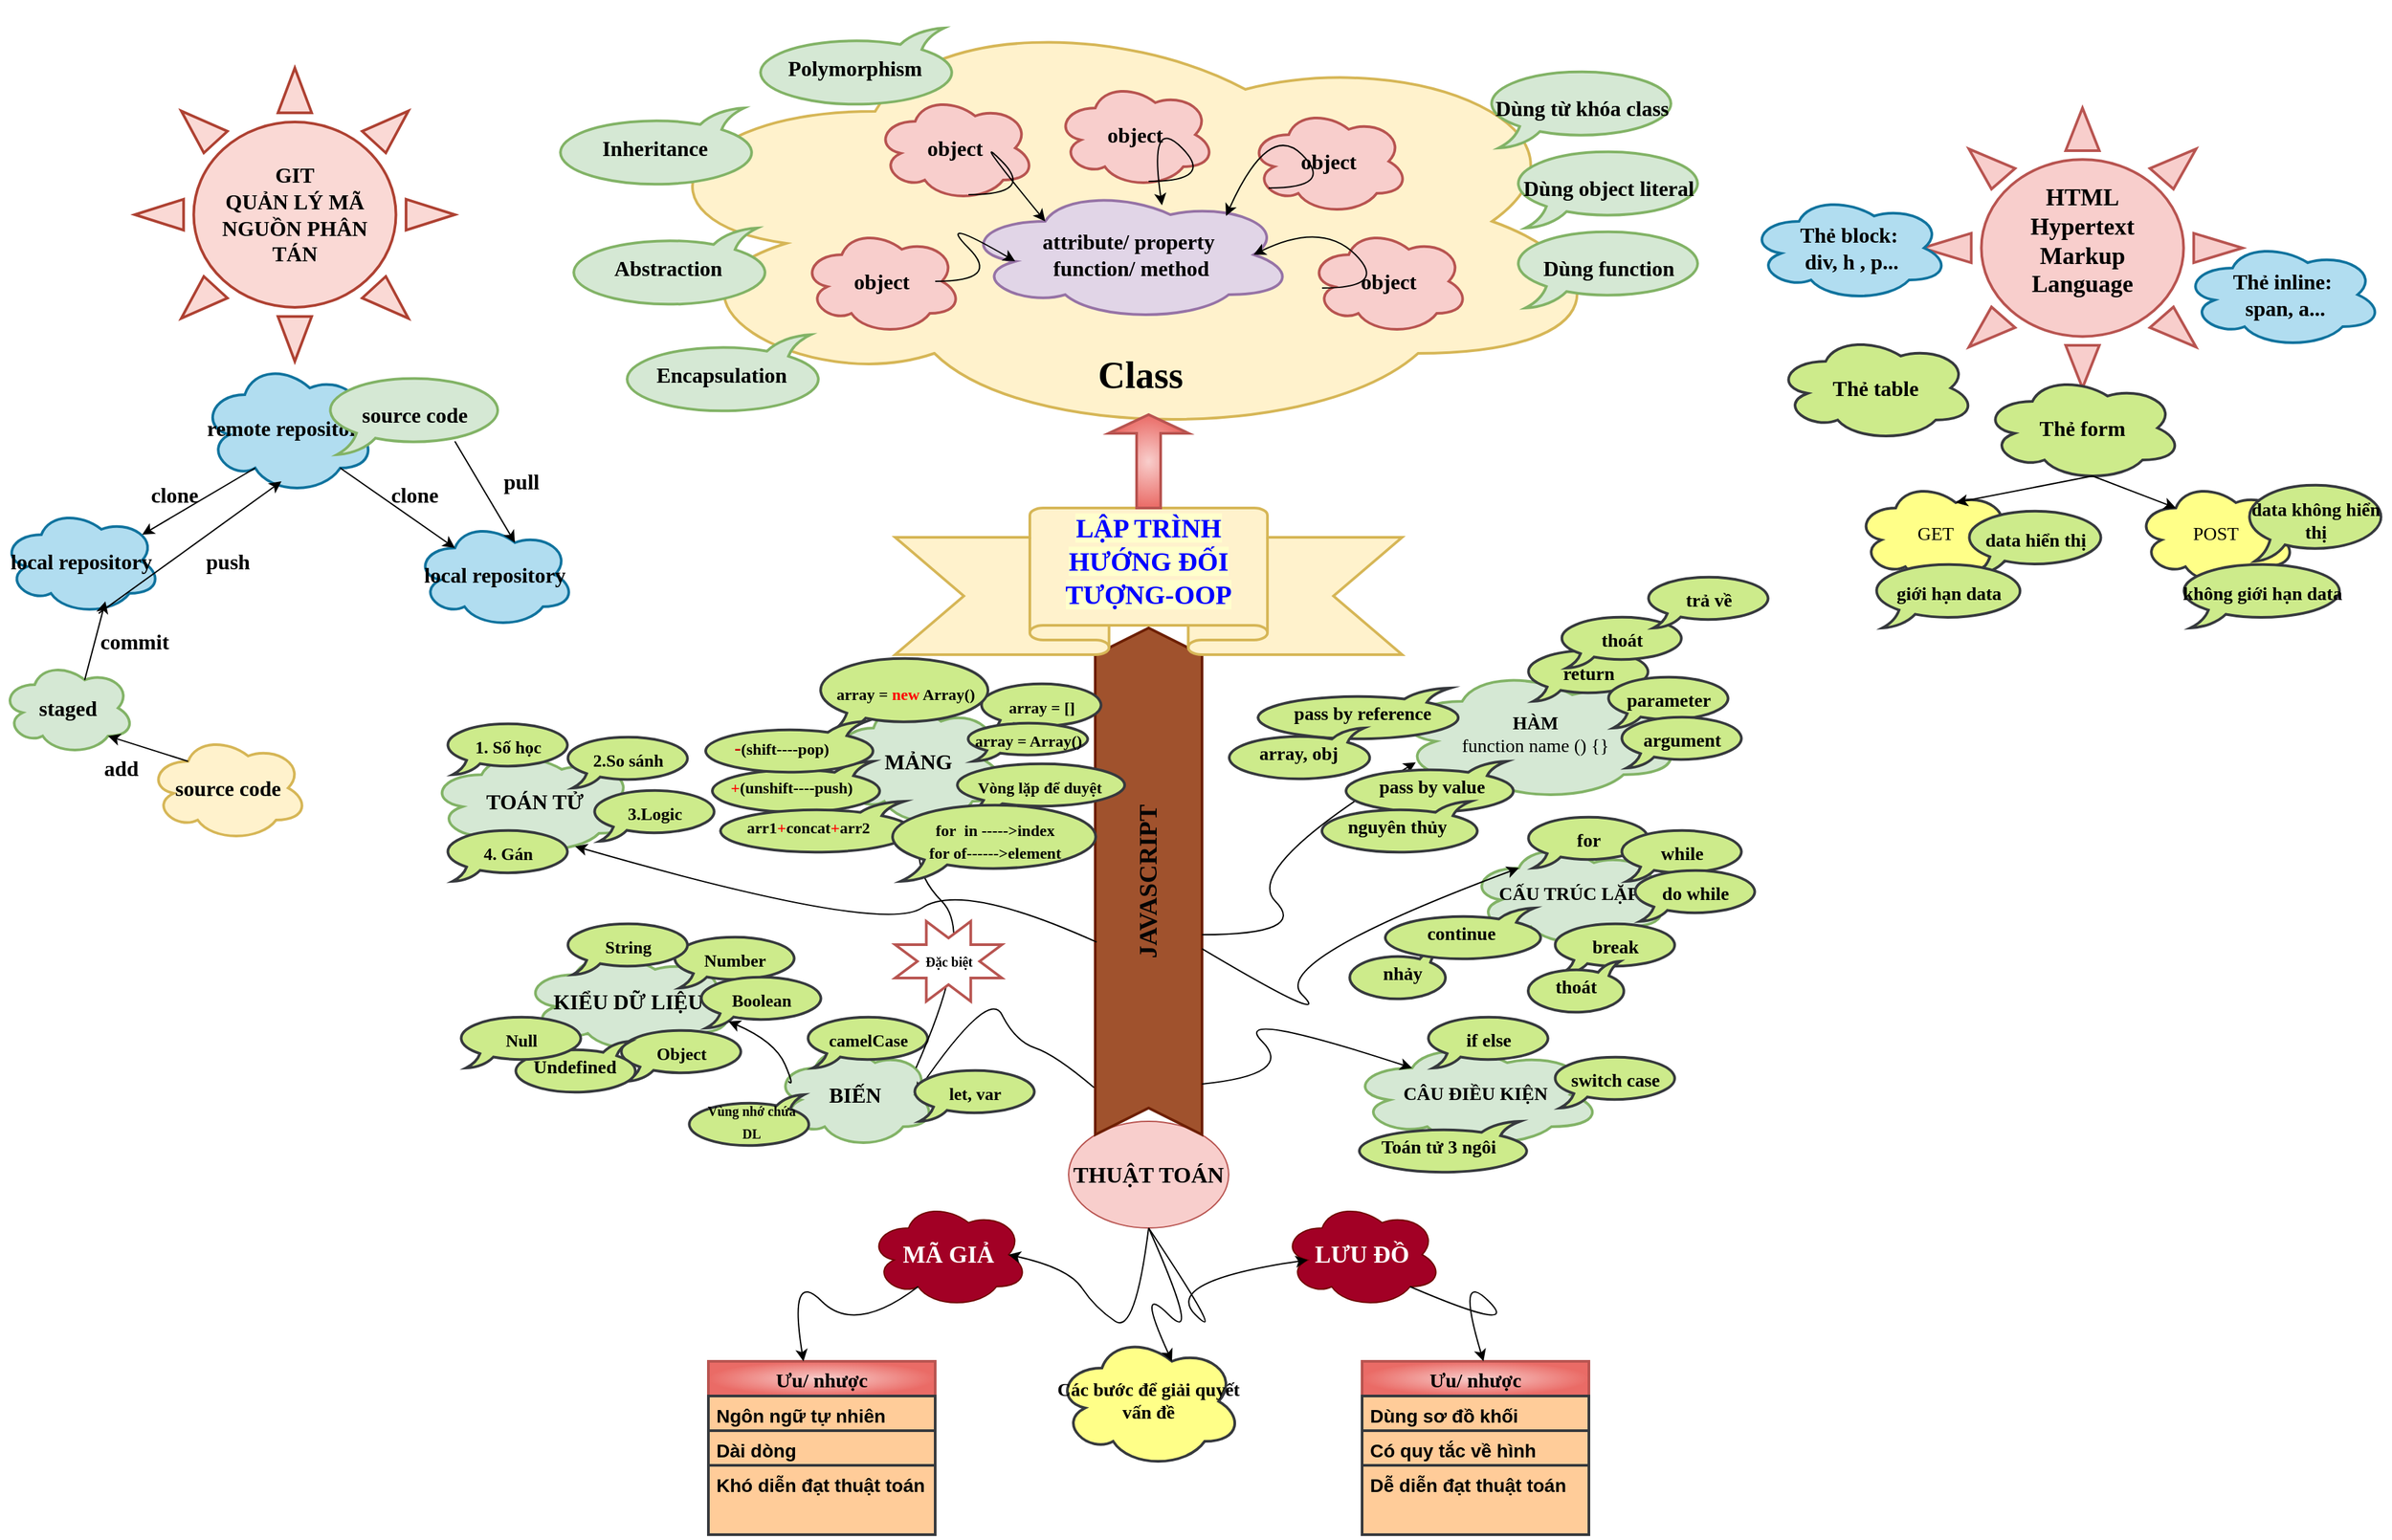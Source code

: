 <mxfile version="14.9.8" type="device"><diagram id="eiZsuSMXoQTlfmt9Zsqy" name="Page-1"><mxGraphModel dx="2146" dy="1813" grid="1" gridSize="10" guides="1" tooltips="1" connect="1" arrows="1" fold="1" page="1" pageScale="1" pageWidth="850" pageHeight="1100" math="0" shadow="0"><root><mxCell id="0"/><mxCell id="1" parent="0"/><mxCell id="3LKe4QL7Z7pD-Zwl9_oO-1" value="&lt;h2&gt;&lt;b&gt;&lt;font style=&quot;font-size: 17px&quot; face=&quot;Tahoma&quot;&gt;THUẬT TOÁN&lt;/font&gt;&lt;/b&gt;&lt;/h2&gt;" style="ellipse;whiteSpace=wrap;html=1;fillColor=#f8cecc;strokeColor=#B85450;" parent="1" vertex="1"><mxGeometry x="350" y="500" width="120" height="80" as="geometry"/></mxCell><mxCell id="3LKe4QL7Z7pD-Zwl9_oO-3" value="&lt;h2&gt;&lt;font face=&quot;Tahoma&quot;&gt;MÃ GIẢ&lt;/font&gt;&lt;/h2&gt;" style="ellipse;shape=cloud;whiteSpace=wrap;html=1;strokeColor=#6F0000;fillColor=#a20025;fontColor=#ffffff;" parent="1" vertex="1"><mxGeometry x="200" y="560" width="120" height="80" as="geometry"/></mxCell><mxCell id="3LKe4QL7Z7pD-Zwl9_oO-4" value="&lt;h2&gt;&lt;font face=&quot;Tahoma&quot;&gt;LƯU ĐỒ&lt;/font&gt;&lt;/h2&gt;" style="ellipse;shape=cloud;whiteSpace=wrap;html=1;strokeColor=#6F0000;fillColor=#a20025;fontColor=#ffffff;" parent="1" vertex="1"><mxGeometry x="510" y="560" width="120" height="80" as="geometry"/></mxCell><mxCell id="3LKe4QL7Z7pD-Zwl9_oO-6" value="" style="curved=1;endArrow=classic;html=1;exitX=0.5;exitY=1;exitDx=0;exitDy=0;entryX=0.875;entryY=0.5;entryDx=0;entryDy=0;entryPerimeter=0;" parent="1" source="3LKe4QL7Z7pD-Zwl9_oO-1" target="3LKe4QL7Z7pD-Zwl9_oO-3" edge="1"><mxGeometry width="50" height="50" relative="1" as="geometry"><mxPoint x="350" y="660" as="sourcePoint"/><mxPoint x="400" y="610" as="targetPoint"/><Array as="points"><mxPoint x="400" y="660"/><mxPoint x="370" y="640"/><mxPoint x="350" y="610"/></Array></mxGeometry></mxCell><mxCell id="3LKe4QL7Z7pD-Zwl9_oO-8" value="" style="curved=1;endArrow=classic;html=1;entryX=0.16;entryY=0.55;entryDx=0;entryDy=0;entryPerimeter=0;" parent="1" target="3LKe4QL7Z7pD-Zwl9_oO-4" edge="1"><mxGeometry width="50" height="50" relative="1" as="geometry"><mxPoint x="410" y="580" as="sourcePoint"/><mxPoint x="470" y="620" as="targetPoint"/><Array as="points"><mxPoint x="470" y="670"/><mxPoint x="420" y="620"/></Array></mxGeometry></mxCell><mxCell id="3LKe4QL7Z7pD-Zwl9_oO-9" value="Ưu/ nhược" style="swimlane;fontStyle=1;childLayout=stackLayout;horizontal=1;startSize=26;horizontalStack=0;resizeParent=1;resizeParentMax=0;resizeLast=0;collapsible=1;marginBottom=0;strokeColor=#b85450;fillColor=#f8cecc;strokeWidth=2;perimeterSpacing=9;shadow=0;sketch=0;rounded=0;glass=0;swimlaneLine=1;swimlaneFillColor=#ffffff;gradientColor=#ea6b66;gradientDirection=radial;fontSize=15;fontFamily=Tahoma;" parent="1" vertex="1"><mxGeometry x="80" y="680" width="170" height="130" as="geometry"><mxRectangle x="190" y="660" width="50" height="26" as="alternateBounds"/></mxGeometry></mxCell><mxCell id="3LKe4QL7Z7pD-Zwl9_oO-10" value="Ngôn ngữ tự nhiên" style="text;strokeColor=#36393d;fillColor=#ffcc99;align=left;verticalAlign=top;spacingLeft=4;spacingRight=4;overflow=hidden;rotatable=0;points=[[0,0.5],[1,0.5]];portConstraint=eastwest;strokeWidth=2;perimeterSpacing=9;fontSize=14;fontStyle=1" parent="3LKe4QL7Z7pD-Zwl9_oO-9" vertex="1"><mxGeometry y="26" width="170" height="26" as="geometry"/></mxCell><mxCell id="3LKe4QL7Z7pD-Zwl9_oO-11" value="Dài dòng" style="text;strokeColor=#36393d;fillColor=#ffcc99;align=left;verticalAlign=top;spacingLeft=4;spacingRight=4;overflow=hidden;rotatable=0;points=[[0,0.5],[1,0.5]];portConstraint=eastwest;strokeWidth=2;perimeterSpacing=9;fontSize=14;fontStyle=1" parent="3LKe4QL7Z7pD-Zwl9_oO-9" vertex="1"><mxGeometry y="52" width="170" height="26" as="geometry"/></mxCell><mxCell id="3LKe4QL7Z7pD-Zwl9_oO-12" value="Khó diễn đạt thuật toán" style="text;strokeColor=#36393d;fillColor=#ffcc99;align=left;verticalAlign=top;spacingLeft=4;spacingRight=4;overflow=hidden;rotatable=0;points=[[0,0.5],[1,0.5]];portConstraint=eastwest;strokeWidth=2;perimeterSpacing=9;fontSize=14;fontStyle=1" parent="3LKe4QL7Z7pD-Zwl9_oO-9" vertex="1"><mxGeometry y="78" width="170" height="52" as="geometry"/></mxCell><mxCell id="3LKe4QL7Z7pD-Zwl9_oO-13" value="Ưu/ nhược" style="swimlane;fontStyle=1;childLayout=stackLayout;horizontal=1;startSize=26;horizontalStack=0;resizeParent=1;resizeParentMax=0;resizeLast=0;collapsible=1;marginBottom=0;fillColor=#f8cecc;strokeWidth=2;perimeterSpacing=9;shadow=0;sketch=0;rounded=0;glass=0;swimlaneLine=1;swimlaneFillColor=#ffffff;gradientDirection=radial;fontSize=15;fontFamily=Tahoma;gradientColor=#ea6b66;strokeColor=#b85450;" parent="1" vertex="1"><mxGeometry x="570" y="680" width="170" height="130" as="geometry"><mxRectangle x="190" y="660" width="50" height="26" as="alternateBounds"/></mxGeometry></mxCell><mxCell id="3LKe4QL7Z7pD-Zwl9_oO-14" value="Dùng sơ đồ khối" style="text;strokeColor=#36393d;fillColor=#ffcc99;align=left;verticalAlign=top;spacingLeft=4;spacingRight=4;overflow=hidden;rotatable=0;points=[[0,0.5],[1,0.5]];portConstraint=eastwest;strokeWidth=2;perimeterSpacing=9;fontSize=14;fontStyle=1" parent="3LKe4QL7Z7pD-Zwl9_oO-13" vertex="1"><mxGeometry y="26" width="170" height="26" as="geometry"/></mxCell><mxCell id="3LKe4QL7Z7pD-Zwl9_oO-15" value="Có quy tắc về hình" style="text;strokeColor=#36393d;fillColor=#ffcc99;align=left;verticalAlign=top;spacingLeft=4;spacingRight=4;overflow=hidden;rotatable=0;points=[[0,0.5],[1,0.5]];portConstraint=eastwest;strokeWidth=2;perimeterSpacing=9;fontSize=14;fontStyle=1" parent="3LKe4QL7Z7pD-Zwl9_oO-13" vertex="1"><mxGeometry y="52" width="170" height="26" as="geometry"/></mxCell><mxCell id="3LKe4QL7Z7pD-Zwl9_oO-16" value="Dễ diễn đạt thuật toán" style="text;strokeColor=#36393d;fillColor=#ffcc99;align=left;verticalAlign=top;spacingLeft=4;spacingRight=4;overflow=hidden;rotatable=0;points=[[0,0.5],[1,0.5]];portConstraint=eastwest;strokeWidth=2;perimeterSpacing=9;fontSize=14;fontStyle=1" parent="3LKe4QL7Z7pD-Zwl9_oO-13" vertex="1"><mxGeometry y="78" width="170" height="52" as="geometry"/></mxCell><mxCell id="3LKe4QL7Z7pD-Zwl9_oO-17" value="&lt;b&gt;Các bước để giải quyết vấn đề&lt;/b&gt;" style="ellipse;shape=cloud;whiteSpace=wrap;html=1;rounded=0;shadow=0;glass=0;sketch=0;fontFamily=Tahoma;fontSize=14;strokeColor=#36393d;strokeWidth=2;gradientDirection=radial;fillColor=#ffff88;" parent="1" vertex="1"><mxGeometry x="340" y="660" width="140" height="100" as="geometry"/></mxCell><mxCell id="3LKe4QL7Z7pD-Zwl9_oO-19" value="" style="curved=1;endArrow=classic;html=1;fontFamily=Tahoma;fontSize=14;exitX=0.5;exitY=1;exitDx=0;exitDy=0;entryX=0.625;entryY=0.2;entryDx=0;entryDy=0;entryPerimeter=0;" parent="1" source="3LKe4QL7Z7pD-Zwl9_oO-1" target="3LKe4QL7Z7pD-Zwl9_oO-17" edge="1"><mxGeometry width="50" height="50" relative="1" as="geometry"><mxPoint x="400" y="670" as="sourcePoint"/><mxPoint x="450" y="620" as="targetPoint"/><Array as="points"><mxPoint x="450" y="670"/><mxPoint x="400" y="620"/></Array></mxGeometry></mxCell><mxCell id="3LKe4QL7Z7pD-Zwl9_oO-22" value="" style="curved=1;endArrow=classic;html=1;fontFamily=Tahoma;fontSize=14;exitX=0.31;exitY=0.8;exitDx=0;exitDy=0;exitPerimeter=0;entryX=0.427;entryY=0.061;entryDx=0;entryDy=0;entryPerimeter=0;" parent="1" source="3LKe4QL7Z7pD-Zwl9_oO-3" target="3LKe4QL7Z7pD-Zwl9_oO-9" edge="1"><mxGeometry width="50" height="50" relative="1" as="geometry"><mxPoint x="140" y="660" as="sourcePoint"/><mxPoint x="190" y="610" as="targetPoint"/><Array as="points"><mxPoint x="190" y="660"/><mxPoint x="140" y="610"/></Array></mxGeometry></mxCell><mxCell id="3LKe4QL7Z7pD-Zwl9_oO-23" value="" style="curved=1;endArrow=classic;html=1;fontFamily=Tahoma;fontSize=14;exitX=0.8;exitY=0.8;exitDx=0;exitDy=0;exitPerimeter=0;entryX=0.532;entryY=0.061;entryDx=0;entryDy=0;entryPerimeter=0;" parent="1" source="3LKe4QL7Z7pD-Zwl9_oO-4" target="3LKe4QL7Z7pD-Zwl9_oO-13" edge="1"><mxGeometry width="50" height="50" relative="1" as="geometry"><mxPoint x="640" y="660" as="sourcePoint"/><mxPoint x="690" y="610" as="targetPoint"/><Array as="points"><mxPoint x="690" y="660"/><mxPoint x="640" y="610"/></Array></mxGeometry></mxCell><mxCell id="3LKe4QL7Z7pD-Zwl9_oO-24" value="&lt;font style=&quot;font-size: 19px&quot; color=&quot;#050505&quot;&gt;&lt;b&gt;JAVASCRIPT&lt;/b&gt;&lt;/font&gt;" style="shape=step;perimeter=stepPerimeter;whiteSpace=wrap;html=1;fixedSize=1;rounded=0;shadow=0;glass=0;sketch=0;fontFamily=Tahoma;fontSize=14;strokeColor=#6D1F00;strokeWidth=2;gradientDirection=radial;rotation=-90;fillColor=#a0522d;fontColor=#ffffff;" parent="1" vertex="1"><mxGeometry x="220" y="280" width="380" height="80" as="geometry"/></mxCell><mxCell id="3LKe4QL7Z7pD-Zwl9_oO-26" value="&lt;b&gt;&lt;font style=&quot;font-size: 16px&quot;&gt;BIẾN&lt;/font&gt;&lt;/b&gt;" style="ellipse;shape=cloud;whiteSpace=wrap;html=1;rounded=0;shadow=0;glass=0;sketch=0;fontFamily=Tahoma;fontSize=14;strokeColor=#82b366;strokeWidth=2;gradientDirection=radial;fillColor=#d5e8d4;" parent="1" vertex="1"><mxGeometry x="130" y="440" width="120" height="80" as="geometry"/></mxCell><mxCell id="3LKe4QL7Z7pD-Zwl9_oO-27" value="&lt;b&gt;&lt;font style=&quot;font-size: 16px&quot;&gt;TOÁN TỬ&lt;/font&gt;&lt;/b&gt;" style="ellipse;shape=cloud;whiteSpace=wrap;html=1;rounded=0;shadow=0;glass=0;sketch=0;fontFamily=Tahoma;fontSize=14;strokeColor=#82b366;strokeWidth=2;gradientDirection=radial;fillColor=#d5e8d4;" parent="1" vertex="1"><mxGeometry x="-130" y="220" width="160" height="80" as="geometry"/></mxCell><mxCell id="3LKe4QL7Z7pD-Zwl9_oO-28" value="&lt;b&gt;&lt;font style=&quot;font-size: 16px&quot;&gt;KIỂU DỮ LIỆU&lt;/font&gt;&lt;/b&gt;" style="ellipse;shape=cloud;whiteSpace=wrap;html=1;rounded=0;shadow=0;glass=0;sketch=0;fontFamily=Tahoma;fontSize=14;strokeColor=#82b366;strokeWidth=2;gradientDirection=radial;fillColor=#d5e8d4;" parent="1" vertex="1"><mxGeometry x="-60" y="370" width="160" height="80" as="geometry"/></mxCell><mxCell id="3LKe4QL7Z7pD-Zwl9_oO-29" value="&lt;b&gt;CÂU ĐIỀU KIỆN&lt;/b&gt;" style="ellipse;shape=cloud;whiteSpace=wrap;html=1;rounded=0;shadow=0;glass=0;sketch=0;fontFamily=Tahoma;fontSize=14;strokeColor=#82b366;strokeWidth=2;gradientDirection=radial;fillColor=#d5e8d4;" parent="1" vertex="1"><mxGeometry x="560" y="440" width="190" height="80" as="geometry"/></mxCell><mxCell id="3LKe4QL7Z7pD-Zwl9_oO-30" value="&lt;b&gt;CẤU TRÚC LẶP&lt;/b&gt;" style="ellipse;shape=cloud;whiteSpace=wrap;html=1;rounded=0;shadow=0;glass=0;sketch=0;fontFamily=Tahoma;fontSize=14;strokeColor=#82b366;strokeWidth=2;gradientDirection=radial;fillColor=#d5e8d4;" parent="1" vertex="1"><mxGeometry x="650" y="290" width="150" height="80" as="geometry"/></mxCell><mxCell id="3LKe4QL7Z7pD-Zwl9_oO-31" value="&lt;b&gt;&lt;font style=&quot;font-size: 16px&quot;&gt;MẢNG&lt;/font&gt;&lt;/b&gt;" style="ellipse;shape=cloud;whiteSpace=wrap;html=1;rounded=0;shadow=0;glass=0;sketch=0;fontFamily=Tahoma;fontSize=14;strokeColor=#82b366;strokeWidth=2;gradientDirection=radial;fillColor=#d5e8d4;" parent="1" vertex="1"><mxGeometry x="170" y="180" width="135" height="100" as="geometry"/></mxCell><mxCell id="3LKe4QL7Z7pD-Zwl9_oO-32" value="&lt;b&gt;HÀM&lt;/b&gt;&lt;br&gt;function name () {}" style="ellipse;shape=cloud;whiteSpace=wrap;html=1;rounded=0;shadow=0;glass=0;sketch=0;fontFamily=Tahoma;fontSize=14;strokeColor=#82b366;strokeWidth=2;gradientDirection=radial;fillColor=#d5e8d4;" parent="1" vertex="1"><mxGeometry x="590" y="160" width="220" height="100" as="geometry"/></mxCell><mxCell id="3LKe4QL7Z7pD-Zwl9_oO-34" value="" style="verticalLabelPosition=bottom;verticalAlign=top;html=1;shape=mxgraph.basic.banner;rounded=0;shadow=0;glass=0;sketch=0;fontFamily=Tahoma;fontSize=14;strokeColor=#d6b656;strokeWidth=2;gradientDirection=radial;fillColor=#fff2cc;" parent="1" vertex="1"><mxGeometry x="220" y="40" width="380" height="110" as="geometry"/></mxCell><mxCell id="3LKe4QL7Z7pD-Zwl9_oO-35" value="&lt;h2&gt;&lt;font color=&quot;#0000ff&quot; size=&quot;1&quot;&gt;&lt;b style=&quot;background-color: rgb(255 , 255 , 204) ; font-size: 20px&quot;&gt;LẬP TRÌNH HƯỚNG ĐỐI TƯỢNG-OOP&lt;/b&gt;&lt;/font&gt;&lt;/h2&gt;" style="text;html=1;strokeColor=none;fillColor=none;align=center;verticalAlign=middle;whiteSpace=wrap;rounded=0;shadow=0;glass=0;sketch=0;fontFamily=Tahoma;fontSize=14;" parent="1" vertex="1"><mxGeometry x="340" y="30" width="140" height="100" as="geometry"/></mxCell><mxCell id="3LKe4QL7Z7pD-Zwl9_oO-37" value="" style="curved=1;endArrow=classic;html=1;fontFamily=Tahoma;fontSize=14;entryX=0.092;entryY=0.708;entryDx=0;entryDy=0;entryPerimeter=0;" parent="1" target="3LKe4QL7Z7pD-Zwl9_oO-32" edge="1"><mxGeometry width="50" height="50" relative="1" as="geometry"><mxPoint x="450" y="360" as="sourcePoint"/><mxPoint x="530" y="310" as="targetPoint"/><Array as="points"><mxPoint x="530" y="360"/><mxPoint x="480" y="310"/></Array></mxGeometry></mxCell><mxCell id="3LKe4QL7Z7pD-Zwl9_oO-42" value="" style="curved=1;endArrow=classic;html=1;fontFamily=Tahoma;fontSize=14;exitX=0.093;exitY=-0.012;exitDx=0;exitDy=0;exitPerimeter=0;entryX=0.875;entryY=0.5;entryDx=0;entryDy=0;entryPerimeter=0;" parent="1" source="3LKe4QL7Z7pD-Zwl9_oO-24" target="3LKe4QL7Z7pD-Zwl9_oO-26" edge="1"><mxGeometry width="50" height="50" relative="1" as="geometry"><mxPoint x="290" y="450" as="sourcePoint"/><mxPoint x="340" y="400" as="targetPoint"/><Array as="points"><mxPoint x="340" y="450"/><mxPoint x="310" y="440"/><mxPoint x="290" y="400"/></Array></mxGeometry></mxCell><mxCell id="3LKe4QL7Z7pD-Zwl9_oO-43" value="" style="curved=1;endArrow=classic;html=1;fontFamily=Tahoma;fontSize=14;exitX=0.16;exitY=0.55;exitDx=0;exitDy=0;exitPerimeter=0;entryX=0.875;entryY=0.5;entryDx=0;entryDy=0;entryPerimeter=0;startArrow=none;" parent="1" source="3LKe4QL7Z7pD-Zwl9_oO-56" target="3LKe4QL7Z7pD-Zwl9_oO-28" edge="1"><mxGeometry width="50" height="50" relative="1" as="geometry"><mxPoint x="140" y="470" as="sourcePoint"/><mxPoint x="190" y="420" as="targetPoint"/><Array as="points"/></mxGeometry></mxCell><mxCell id="3LKe4QL7Z7pD-Zwl9_oO-45" value="" style="curved=1;endArrow=classic;html=1;fontFamily=Tahoma;fontSize=14;exitX=0.38;exitY=0.013;exitDx=0;exitDy=0;exitPerimeter=0;entryX=0.688;entryY=0.922;entryDx=0;entryDy=0;entryPerimeter=0;" parent="1" source="3LKe4QL7Z7pD-Zwl9_oO-24" target="3LKe4QL7Z7pD-Zwl9_oO-27" edge="1"><mxGeometry width="50" height="50" relative="1" as="geometry"><mxPoint x="210" y="410" as="sourcePoint"/><mxPoint x="260" y="360" as="targetPoint"/><Array as="points"><mxPoint x="270" y="320"/><mxPoint x="210" y="360"/></Array></mxGeometry></mxCell><mxCell id="3LKe4QL7Z7pD-Zwl9_oO-46" value="" style="curved=1;endArrow=classic;html=1;fontFamily=Tahoma;fontSize=14;exitX=0.1;exitY=1;exitDx=0;exitDy=0;exitPerimeter=0;entryX=0.25;entryY=0.25;entryDx=0;entryDy=0;entryPerimeter=0;" parent="1" source="3LKe4QL7Z7pD-Zwl9_oO-24" target="3LKe4QL7Z7pD-Zwl9_oO-29" edge="1"><mxGeometry width="50" height="50" relative="1" as="geometry"><mxPoint x="470" y="465" as="sourcePoint"/><mxPoint x="520" y="415" as="targetPoint"/><Array as="points"><mxPoint x="520" y="465"/><mxPoint x="470" y="415"/></Array></mxGeometry></mxCell><mxCell id="3LKe4QL7Z7pD-Zwl9_oO-47" value="" style="curved=1;endArrow=classic;html=1;fontFamily=Tahoma;fontSize=14;exitX=0.367;exitY=1;exitDx=0;exitDy=0;exitPerimeter=0;entryX=0.25;entryY=0.25;entryDx=0;entryDy=0;entryPerimeter=0;" parent="1" source="3LKe4QL7Z7pD-Zwl9_oO-24" target="3LKe4QL7Z7pD-Zwl9_oO-30" edge="1"><mxGeometry width="50" height="50" relative="1" as="geometry"><mxPoint x="500" y="430" as="sourcePoint"/><mxPoint x="550" y="380" as="targetPoint"/><Array as="points"><mxPoint x="550" y="430"/><mxPoint x="500" y="380"/></Array></mxGeometry></mxCell><mxCell id="3LKe4QL7Z7pD-Zwl9_oO-49" value="&lt;font style=&quot;font-size: 13px&quot;&gt;&lt;b&gt;camelCase&lt;/b&gt;&lt;br&gt;&lt;/font&gt;" style="whiteSpace=wrap;html=1;shape=mxgraph.basic.oval_callout;rounded=0;shadow=0;glass=0;sketch=0;fontFamily=Tahoma;fontSize=14;strokeColor=#36393d;strokeWidth=2;gradientDirection=radial;fillColor=#cdeb8b;align=center;" parent="1" vertex="1"><mxGeometry x="150" y="420" width="100" height="40" as="geometry"/></mxCell><mxCell id="3LKe4QL7Z7pD-Zwl9_oO-50" value="&lt;font style=&quot;font-size: 13px&quot;&gt;&lt;b&gt;let, var&lt;/b&gt;&lt;br&gt;&lt;/font&gt;" style="whiteSpace=wrap;html=1;shape=mxgraph.basic.oval_callout;rounded=0;shadow=0;glass=0;sketch=0;fontFamily=Tahoma;fontSize=14;strokeColor=#36393d;strokeWidth=2;gradientDirection=radial;fillColor=#cdeb8b;align=center;" parent="1" vertex="1"><mxGeometry x="230" y="460" width="100" height="40" as="geometry"/></mxCell><mxCell id="3LKe4QL7Z7pD-Zwl9_oO-54" value="&lt;font style=&quot;font-size: 13px&quot;&gt;&lt;b&gt;Number&lt;/b&gt;&lt;br&gt;&lt;/font&gt;" style="whiteSpace=wrap;html=1;shape=mxgraph.basic.oval_callout;rounded=0;shadow=0;glass=0;sketch=0;fontFamily=Tahoma;fontSize=14;strokeColor=#36393d;strokeWidth=2;gradientDirection=radial;fillColor=#cdeb8b;align=center;" parent="1" vertex="1"><mxGeometry x="50" y="360" width="100" height="40" as="geometry"/></mxCell><mxCell id="3LKe4QL7Z7pD-Zwl9_oO-55" value="&lt;font style=&quot;font-size: 13px&quot;&gt;&lt;b&gt;String&lt;/b&gt;&lt;br&gt;&lt;/font&gt;" style="whiteSpace=wrap;html=1;shape=mxgraph.basic.oval_callout;rounded=0;shadow=0;glass=0;sketch=0;fontFamily=Tahoma;fontSize=14;strokeColor=#36393d;strokeWidth=2;gradientDirection=radial;fillColor=#cdeb8b;align=center;" parent="1" vertex="1"><mxGeometry x="-30" y="350" width="100" height="40" as="geometry"/></mxCell><mxCell id="3LKe4QL7Z7pD-Zwl9_oO-56" value="&lt;font style=&quot;font-size: 13px&quot;&gt;&lt;b&gt;Boolean&lt;/b&gt;&lt;br&gt;&lt;/font&gt;" style="whiteSpace=wrap;html=1;shape=mxgraph.basic.oval_callout;rounded=0;shadow=0;glass=0;sketch=0;fontFamily=Tahoma;fontSize=14;strokeColor=#36393d;strokeWidth=2;gradientDirection=radial;fillColor=#cdeb8b;align=center;" parent="1" vertex="1"><mxGeometry x="70" y="390" width="100" height="40" as="geometry"/></mxCell><mxCell id="3LKe4QL7Z7pD-Zwl9_oO-58" value="&lt;font style=&quot;font-size: 13px&quot;&gt;&lt;b&gt;Object&lt;/b&gt;&lt;br&gt;&lt;/font&gt;" style="whiteSpace=wrap;html=1;shape=mxgraph.basic.oval_callout;rounded=0;shadow=0;glass=0;sketch=0;fontFamily=Tahoma;fontSize=14;strokeColor=#36393d;strokeWidth=2;gradientDirection=radial;fillColor=#cdeb8b;align=center;" parent="1" vertex="1"><mxGeometry x="10" y="430" width="100" height="40" as="geometry"/></mxCell><mxCell id="3LKe4QL7Z7pD-Zwl9_oO-59" value="&lt;font style=&quot;font-size: 13px&quot;&gt;&lt;br&gt;&lt;/font&gt;" style="whiteSpace=wrap;html=1;shape=mxgraph.basic.oval_callout;rounded=0;shadow=0;glass=0;sketch=0;fontFamily=Tahoma;fontSize=14;strokeColor=#36393d;strokeWidth=2;gradientDirection=radial;fillColor=#cdeb8b;align=center;rotation=-180;" parent="1" vertex="1"><mxGeometry x="-70" y="440" width="100" height="40" as="geometry"/></mxCell><mxCell id="3LKe4QL7Z7pD-Zwl9_oO-60" value="&lt;b&gt;Undefined&lt;/b&gt;" style="text;html=1;strokeColor=none;fillColor=none;align=center;verticalAlign=middle;whiteSpace=wrap;rounded=0;shadow=0;glass=0;sketch=0;fontFamily=Tahoma;fontSize=14;" parent="1" vertex="1"><mxGeometry x="-40" y="450" width="40" height="20" as="geometry"/></mxCell><mxCell id="3LKe4QL7Z7pD-Zwl9_oO-62" value="&lt;font style=&quot;font-size: 13px&quot;&gt;&lt;b&gt;Null&lt;/b&gt;&lt;br&gt;&lt;/font&gt;" style="whiteSpace=wrap;html=1;shape=mxgraph.basic.oval_callout;rounded=0;shadow=0;glass=0;sketch=0;fontFamily=Tahoma;fontSize=14;strokeColor=#36393d;strokeWidth=2;gradientDirection=radial;fillColor=#cdeb8b;align=center;rotation=0;" parent="1" vertex="1"><mxGeometry x="-110" y="420" width="100" height="40" as="geometry"/></mxCell><mxCell id="3LKe4QL7Z7pD-Zwl9_oO-64" value="&lt;font style=&quot;font-size: 13px&quot;&gt;&lt;br&gt;&lt;/font&gt;" style="whiteSpace=wrap;html=1;shape=mxgraph.basic.oval_callout;rounded=0;shadow=0;glass=0;sketch=0;fontFamily=Tahoma;fontSize=14;strokeColor=#36393d;strokeWidth=2;gradientDirection=radial;fillColor=#cdeb8b;align=center;rotation=-180;" parent="1" vertex="1"><mxGeometry x="60" y="480" width="100" height="40" as="geometry"/></mxCell><mxCell id="3LKe4QL7Z7pD-Zwl9_oO-65" value="&lt;b&gt;&lt;font style=&quot;font-size: 10px&quot;&gt;Vùng nhớ chứa DL&lt;/font&gt;&lt;/b&gt;" style="text;html=1;strokeColor=none;fillColor=none;align=center;verticalAlign=middle;whiteSpace=wrap;rounded=0;shadow=0;glass=0;sketch=0;fontFamily=Tahoma;fontSize=14;" parent="1" vertex="1"><mxGeometry x="75" y="490" width="75" height="20" as="geometry"/></mxCell><mxCell id="3LKe4QL7Z7pD-Zwl9_oO-66" value="" style="curved=1;endArrow=classic;html=1;fontFamily=Tahoma;fontSize=14;" parent="1" target="3LKe4QL7Z7pD-Zwl9_oO-28" edge="1"><mxGeometry width="50" height="50" relative="1" as="geometry"><mxPoint x="140" y="470" as="sourcePoint"/><mxPoint x="145" y="425" as="targetPoint"/><Array as="points"><mxPoint x="145" y="475"/><mxPoint x="130" y="440"/><mxPoint x="95" y="425"/></Array></mxGeometry></mxCell><mxCell id="3LKe4QL7Z7pD-Zwl9_oO-67" value="&lt;font style=&quot;font-size: 13px&quot;&gt;&lt;b&gt;1. Số học&lt;/b&gt;&lt;br&gt;&lt;/font&gt;" style="whiteSpace=wrap;html=1;shape=mxgraph.basic.oval_callout;rounded=0;shadow=0;glass=0;sketch=0;fontFamily=Tahoma;fontSize=14;strokeColor=#36393d;strokeWidth=2;gradientDirection=radial;fillColor=#cdeb8b;align=center;" parent="1" vertex="1"><mxGeometry x="-120" y="200" width="100" height="40" as="geometry"/></mxCell><mxCell id="3LKe4QL7Z7pD-Zwl9_oO-68" value="&lt;font style=&quot;font-size: 13px&quot;&gt;&lt;b&gt;2.So sánh&lt;/b&gt;&lt;br&gt;&lt;/font&gt;" style="whiteSpace=wrap;html=1;shape=mxgraph.basic.oval_callout;rounded=0;shadow=0;glass=0;sketch=0;fontFamily=Tahoma;fontSize=14;strokeColor=#36393d;strokeWidth=2;gradientDirection=radial;fillColor=#cdeb8b;align=center;" parent="1" vertex="1"><mxGeometry x="-30" y="210" width="100" height="40" as="geometry"/></mxCell><mxCell id="3LKe4QL7Z7pD-Zwl9_oO-69" value="&lt;font style=&quot;font-size: 13px&quot;&gt;&lt;b&gt;3.Logic&lt;/b&gt;&lt;br&gt;&lt;/font&gt;" style="whiteSpace=wrap;html=1;shape=mxgraph.basic.oval_callout;rounded=0;shadow=0;glass=0;sketch=0;fontFamily=Tahoma;fontSize=14;strokeColor=#36393d;strokeWidth=2;gradientDirection=radial;fillColor=#cdeb8b;align=center;" parent="1" vertex="1"><mxGeometry x="-10" y="250" width="100" height="40" as="geometry"/></mxCell><mxCell id="3LKe4QL7Z7pD-Zwl9_oO-70" value="&lt;font style=&quot;font-size: 13px&quot;&gt;&lt;b&gt;4. Gán&lt;/b&gt;&lt;br&gt;&lt;/font&gt;" style="whiteSpace=wrap;html=1;shape=mxgraph.basic.oval_callout;rounded=0;shadow=0;glass=0;sketch=0;fontFamily=Tahoma;fontSize=14;strokeColor=#36393d;strokeWidth=2;gradientDirection=radial;fillColor=#cdeb8b;align=center;" parent="1" vertex="1"><mxGeometry x="-120" y="280" width="100" height="40" as="geometry"/></mxCell><mxCell id="3LKe4QL7Z7pD-Zwl9_oO-75" value="" style="curved=1;endArrow=classic;html=1;fontFamily=Tahoma;fontSize=14;exitX=0.88;exitY=0.25;exitDx=0;exitDy=0;exitPerimeter=0;entryX=0.55;entryY=0.95;entryDx=0;entryDy=0;entryPerimeter=0;" parent="1" source="3LKe4QL7Z7pD-Zwl9_oO-26" target="3LKe4QL7Z7pD-Zwl9_oO-31" edge="1"><mxGeometry width="50" height="50" relative="1" as="geometry"><mxPoint x="230" y="360" as="sourcePoint"/><mxPoint x="280" y="310" as="targetPoint"/><Array as="points"><mxPoint x="280" y="360"/><mxPoint x="230" y="310"/></Array></mxGeometry></mxCell><mxCell id="3LKe4QL7Z7pD-Zwl9_oO-77" value="" style="verticalLabelPosition=bottom;verticalAlign=top;html=1;shape=mxgraph.basic.8_point_star;rounded=0;shadow=0;glass=0;sketch=0;fontFamily=Tahoma;fontSize=14;strokeColor=#B85450;strokeWidth=2;gradientColor=#ffffff;gradientDirection=radial;" parent="1" vertex="1"><mxGeometry x="220" y="350" width="80" height="60" as="geometry"/></mxCell><mxCell id="3LKe4QL7Z7pD-Zwl9_oO-80" value="&lt;span style=&quot;font-size: 10px&quot;&gt;&lt;b&gt;Đặc biệt&lt;/b&gt;&lt;/span&gt;" style="text;html=1;strokeColor=none;fillColor=none;align=center;verticalAlign=middle;whiteSpace=wrap;rounded=0;shadow=0;glass=0;sketch=0;fontFamily=Tahoma;fontSize=14;" parent="1" vertex="1"><mxGeometry x="222.5" y="370" width="75" height="20" as="geometry"/></mxCell><mxCell id="3LKe4QL7Z7pD-Zwl9_oO-81" value="&lt;font&gt;&lt;b&gt;&lt;font style=&quot;font-size: 12px&quot;&gt;array = []&lt;/font&gt;&lt;/b&gt;&lt;br&gt;&lt;/font&gt;" style="whiteSpace=wrap;html=1;shape=mxgraph.basic.oval_callout;rounded=0;shadow=0;glass=0;sketch=0;fontFamily=Tahoma;fontSize=14;strokeColor=#36393d;strokeWidth=2;gradientDirection=radial;fillColor=#cdeb8b;align=center;" parent="1" vertex="1"><mxGeometry x="280" y="170" width="100" height="40" as="geometry"/></mxCell><mxCell id="3LKe4QL7Z7pD-Zwl9_oO-82" value="&lt;font&gt;&lt;b style=&quot;font-size: 12px&quot;&gt;&lt;font style=&quot;font-size: 12px&quot;&gt;array = &lt;font color=&quot;#ff0000&quot; style=&quot;font-size: 12px&quot;&gt;new&lt;/font&gt; Array()&lt;/font&gt;&lt;/b&gt;&lt;br&gt;&lt;/font&gt;" style="whiteSpace=wrap;html=1;shape=mxgraph.basic.oval_callout;rounded=0;shadow=0;glass=0;sketch=0;fontFamily=Tahoma;fontSize=14;strokeColor=#36393d;strokeWidth=2;gradientDirection=radial;fillColor=#cdeb8b;align=center;" parent="1" vertex="1"><mxGeometry x="157.5" y="150" width="140" height="60" as="geometry"/></mxCell><mxCell id="3LKe4QL7Z7pD-Zwl9_oO-83" value="&lt;font&gt;&lt;b&gt;&lt;font style=&quot;font-size: 12px&quot;&gt;array = Array()&lt;/font&gt;&lt;/b&gt;&lt;br&gt;&lt;/font&gt;" style="whiteSpace=wrap;html=1;shape=mxgraph.basic.oval_callout;rounded=0;shadow=0;glass=0;sketch=0;fontFamily=Tahoma;fontSize=14;strokeColor=#36393d;strokeWidth=2;gradientDirection=radial;fillColor=#cdeb8b;align=center;" parent="1" vertex="1"><mxGeometry x="270" y="200" width="100" height="30" as="geometry"/></mxCell><mxCell id="3LKe4QL7Z7pD-Zwl9_oO-85" value="&lt;font&gt;&lt;font size=&quot;1&quot;&gt;&lt;b style=&quot;font-size: 12px&quot;&gt;Vòng lặp để duyệt&amp;nbsp;&lt;/b&gt;&lt;/font&gt;&lt;br&gt;&lt;/font&gt;" style="whiteSpace=wrap;html=1;shape=mxgraph.basic.oval_callout;rounded=0;shadow=0;glass=0;sketch=0;fontFamily=Tahoma;fontSize=14;strokeColor=#36393d;strokeWidth=2;gradientDirection=radial;fillColor=#cdeb8b;align=center;" parent="1" vertex="1"><mxGeometry x="260" y="230" width="140" height="40" as="geometry"/></mxCell><mxCell id="3LKe4QL7Z7pD-Zwl9_oO-86" value="&lt;font&gt;&lt;br&gt;&lt;/font&gt;" style="whiteSpace=wrap;html=1;shape=mxgraph.basic.oval_callout;rounded=0;shadow=0;glass=0;sketch=0;fontFamily=Tahoma;fontSize=14;strokeColor=#36393d;strokeWidth=2;gradientDirection=radial;fillColor=#cdeb8b;align=center;rotation=-180;" parent="1" vertex="1"><mxGeometry x="75" y="230" width="140" height="40" as="geometry"/></mxCell><mxCell id="3LKe4QL7Z7pD-Zwl9_oO-87" value="&lt;b style=&quot;font-size: 12px&quot;&gt;&lt;font style=&quot;font-size: 12px&quot;&gt;&lt;font color=&quot;#ff0000&quot; style=&quot;font-size: 12px&quot;&gt;+&lt;/font&gt;&lt;span&gt;(unshift----push)&lt;/span&gt;&lt;/font&gt;&lt;/b&gt;" style="text;html=1;strokeColor=none;fillColor=none;align=center;verticalAlign=middle;whiteSpace=wrap;rounded=0;shadow=0;glass=0;sketch=0;fontFamily=Tahoma;fontSize=14;" parent="1" vertex="1"><mxGeometry x="75" y="240" width="135" height="20" as="geometry"/></mxCell><mxCell id="3LKe4QL7Z7pD-Zwl9_oO-88" value="&lt;font&gt;&lt;br&gt;&lt;/font&gt;" style="whiteSpace=wrap;html=1;shape=mxgraph.basic.oval_callout;rounded=0;shadow=0;glass=0;sketch=0;fontFamily=Tahoma;fontSize=14;strokeColor=#36393d;strokeWidth=2;gradientDirection=radial;fillColor=#cdeb8b;align=center;rotation=-180;" parent="1" vertex="1"><mxGeometry x="70" y="200" width="140" height="40" as="geometry"/></mxCell><mxCell id="3LKe4QL7Z7pD-Zwl9_oO-89" value="&lt;b&gt;&lt;font style=&quot;font-size: 15px&quot; color=&quot;#cc0000&quot;&gt;-&lt;/font&gt;&lt;font style=&quot;font-size: 12px&quot;&gt;(shift----pop)&lt;/font&gt;&lt;/b&gt;" style="text;html=1;strokeColor=none;fillColor=none;align=center;verticalAlign=middle;whiteSpace=wrap;rounded=0;shadow=0;glass=0;sketch=0;fontFamily=Tahoma;fontSize=14;" parent="1" vertex="1"><mxGeometry x="80" y="210" width="110" height="20" as="geometry"/></mxCell><mxCell id="3LKe4QL7Z7pD-Zwl9_oO-91" value="&lt;b&gt;&lt;font&gt;&lt;font color=&quot;#ff0000&quot; style=&quot;font-size: 11px&quot;&gt;+&lt;/font&gt;&lt;span style=&quot;font-size: 8px&quot;&gt;(unshift----push)&lt;/span&gt;&lt;/font&gt;&lt;/b&gt;" style="text;html=1;strokeColor=none;fillColor=none;align=center;verticalAlign=middle;whiteSpace=wrap;rounded=0;shadow=0;glass=0;sketch=0;fontFamily=Tahoma;fontSize=14;" parent="1" vertex="1"><mxGeometry x="110" y="270" width="110" height="20" as="geometry"/></mxCell><mxCell id="3LKe4QL7Z7pD-Zwl9_oO-92" value="&lt;font&gt;&lt;br&gt;&lt;/font&gt;" style="whiteSpace=wrap;html=1;shape=mxgraph.basic.oval_callout;rounded=0;shadow=0;glass=0;sketch=0;fontFamily=Tahoma;fontSize=14;strokeColor=#36393d;strokeWidth=2;gradientDirection=radial;fillColor=#cdeb8b;align=center;rotation=-180;" parent="1" vertex="1"><mxGeometry x="80" y="260" width="160" height="40" as="geometry"/></mxCell><mxCell id="3LKe4QL7Z7pD-Zwl9_oO-93" value="&lt;b style=&quot;font-size: 12px&quot;&gt;&lt;font color=&quot;#050505&quot; style=&quot;font-size: 12px&quot;&gt;arr1&lt;/font&gt;&lt;span style=&quot;color: rgb(255 , 0 , 0)&quot;&gt;+&lt;/span&gt;&lt;font style=&quot;font-size: 12px&quot; color=&quot;#050505&quot;&gt;concat&lt;/font&gt;&lt;span style=&quot;color: rgb(255 , 0 , 0)&quot;&gt;+&lt;/span&gt;&lt;font style=&quot;font-size: 12px&quot; color=&quot;#050505&quot;&gt;arr2&lt;/font&gt;&lt;/b&gt;" style="text;html=1;strokeColor=none;fillColor=none;align=center;verticalAlign=middle;whiteSpace=wrap;rounded=0;shadow=0;glass=0;sketch=0;fontFamily=Tahoma;fontSize=14;" parent="1" vertex="1"><mxGeometry x="100" y="270" width="110" height="20" as="geometry"/></mxCell><mxCell id="3LKe4QL7Z7pD-Zwl9_oO-94" value="&lt;font style=&quot;font-size: 12px&quot;&gt;&lt;b style=&quot;line-height: 0%&quot;&gt;for&amp;nbsp; in -----&amp;gt;index&lt;br&gt;for of------&amp;gt;element&lt;/b&gt;&lt;br&gt;&lt;/font&gt;" style="whiteSpace=wrap;html=1;shape=mxgraph.basic.oval_callout;rounded=0;shadow=0;glass=0;sketch=0;fontFamily=Tahoma;fontSize=14;strokeColor=#36393d;strokeWidth=2;gradientDirection=radial;fillColor=#cdeb8b;align=center;" parent="1" vertex="1"><mxGeometry x="210" y="260" width="170" height="60" as="geometry"/></mxCell><mxCell id="3LKe4QL7Z7pD-Zwl9_oO-95" value="&lt;b&gt;if else&lt;/b&gt;" style="whiteSpace=wrap;html=1;shape=mxgraph.basic.oval_callout;rounded=0;shadow=0;glass=0;sketch=0;fontFamily=Tahoma;fontSize=14;strokeColor=#36393d;strokeWidth=2;gradientDirection=radial;fillColor=#cdeb8b;" parent="1" vertex="1"><mxGeometry x="615" y="420" width="100" height="40" as="geometry"/></mxCell><mxCell id="3LKe4QL7Z7pD-Zwl9_oO-98" value="&lt;b&gt;switch case&lt;/b&gt;" style="whiteSpace=wrap;html=1;shape=mxgraph.basic.oval_callout;rounded=0;shadow=0;glass=0;sketch=0;fontFamily=Tahoma;fontSize=14;strokeColor=#36393d;strokeWidth=2;gradientDirection=radial;fillColor=#cdeb8b;" parent="1" vertex="1"><mxGeometry x="710" y="450" width="100" height="40" as="geometry"/></mxCell><mxCell id="3LKe4QL7Z7pD-Zwl9_oO-99" value="" style="whiteSpace=wrap;html=1;shape=mxgraph.basic.oval_callout;rounded=0;shadow=0;glass=0;sketch=0;fontFamily=Tahoma;fontSize=14;strokeColor=#36393d;strokeWidth=2;gradientDirection=radial;fillColor=#cdeb8b;rotation=-180;" parent="1" vertex="1"><mxGeometry x="560" y="500" width="140" height="40" as="geometry"/></mxCell><mxCell id="3LKe4QL7Z7pD-Zwl9_oO-100" value="&lt;b&gt;Toán tử 3 ngôi&lt;/b&gt;" style="text;html=1;strokeColor=none;fillColor=none;align=center;verticalAlign=middle;whiteSpace=wrap;rounded=0;shadow=0;glass=0;sketch=0;fontFamily=Tahoma;fontSize=14;" parent="1" vertex="1"><mxGeometry x="560" y="510" width="135" height="20" as="geometry"/></mxCell><mxCell id="3LKe4QL7Z7pD-Zwl9_oO-101" value="&lt;b&gt;for&lt;/b&gt;" style="whiteSpace=wrap;html=1;shape=mxgraph.basic.oval_callout;rounded=0;shadow=0;glass=0;sketch=0;fontFamily=Tahoma;fontSize=14;strokeColor=#36393d;strokeWidth=2;gradientDirection=radial;fillColor=#cdeb8b;" parent="1" vertex="1"><mxGeometry x="690" y="270" width="100" height="40" as="geometry"/></mxCell><mxCell id="3LKe4QL7Z7pD-Zwl9_oO-102" value="&lt;b&gt;while&lt;/b&gt;" style="whiteSpace=wrap;html=1;shape=mxgraph.basic.oval_callout;rounded=0;shadow=0;glass=0;sketch=0;fontFamily=Tahoma;fontSize=14;strokeColor=#36393d;strokeWidth=2;gradientDirection=radial;fillColor=#cdeb8b;" parent="1" vertex="1"><mxGeometry x="760" y="280" width="100" height="40" as="geometry"/></mxCell><mxCell id="3LKe4QL7Z7pD-Zwl9_oO-105" value="" style="whiteSpace=wrap;html=1;shape=mxgraph.basic.oval_callout;rounded=0;shadow=0;glass=0;sketch=0;fontFamily=Tahoma;fontSize=14;strokeColor=#36393d;strokeWidth=2;gradientDirection=radial;fillColor=#cdeb8b;rotation=-180;" parent="1" vertex="1"><mxGeometry x="550" y="230" width="140" height="40" as="geometry"/></mxCell><mxCell id="3LKe4QL7Z7pD-Zwl9_oO-107" value="&lt;b&gt;break&lt;/b&gt;" style="whiteSpace=wrap;html=1;shape=mxgraph.basic.oval_callout;rounded=0;shadow=0;glass=0;sketch=0;fontFamily=Tahoma;fontSize=14;strokeColor=#36393d;strokeWidth=2;gradientDirection=radial;fillColor=#cdeb8b;" parent="1" vertex="1"><mxGeometry x="710" y="350" width="100" height="40" as="geometry"/></mxCell><mxCell id="3LKe4QL7Z7pD-Zwl9_oO-110" value="" style="whiteSpace=wrap;html=1;shape=mxgraph.basic.oval_callout;rounded=0;shadow=0;glass=0;sketch=0;fontFamily=Tahoma;fontSize=14;strokeColor=#36393d;strokeWidth=2;gradientDirection=radial;fillColor=#cdeb8b;rotation=-180;" parent="1" vertex="1"><mxGeometry x="556.25" y="370" width="80" height="40" as="geometry"/></mxCell><mxCell id="3LKe4QL7Z7pD-Zwl9_oO-111" value="&lt;b&gt;nhảy&lt;/b&gt;" style="text;html=1;strokeColor=none;fillColor=none;align=center;verticalAlign=middle;whiteSpace=wrap;rounded=0;shadow=0;glass=0;sketch=0;fontFamily=Tahoma;fontSize=14;" parent="1" vertex="1"><mxGeometry x="557.5" y="380" width="85" height="20" as="geometry"/></mxCell><mxCell id="3LKe4QL7Z7pD-Zwl9_oO-115" value="&lt;b&gt;return&lt;/b&gt;" style="whiteSpace=wrap;html=1;shape=mxgraph.basic.oval_callout;rounded=0;shadow=0;glass=0;sketch=0;fontFamily=Tahoma;fontSize=14;strokeColor=#36393d;strokeWidth=2;gradientDirection=radial;fillColor=#cdeb8b;" parent="1" vertex="1"><mxGeometry x="690" y="145" width="100" height="40" as="geometry"/></mxCell><mxCell id="3LKe4QL7Z7pD-Zwl9_oO-116" value="&lt;b&gt;thoát&lt;/b&gt;" style="whiteSpace=wrap;html=1;shape=mxgraph.basic.oval_callout;rounded=0;shadow=0;glass=0;sketch=0;fontFamily=Tahoma;fontSize=14;strokeColor=#36393d;strokeWidth=2;gradientDirection=radial;fillColor=#cdeb8b;" parent="1" vertex="1"><mxGeometry x="715" y="120" width="100" height="40" as="geometry"/></mxCell><mxCell id="3LKe4QL7Z7pD-Zwl9_oO-117" value="&lt;b&gt;parameter&lt;/b&gt;" style="whiteSpace=wrap;html=1;shape=mxgraph.basic.oval_callout;rounded=0;shadow=0;glass=0;sketch=0;fontFamily=Tahoma;fontSize=14;strokeColor=#36393d;strokeWidth=2;gradientDirection=radial;fillColor=#cdeb8b;" parent="1" vertex="1"><mxGeometry x="750" y="165" width="100" height="40" as="geometry"/></mxCell><mxCell id="3LKe4QL7Z7pD-Zwl9_oO-118" value="&lt;b&gt;argument&lt;/b&gt;" style="whiteSpace=wrap;html=1;shape=mxgraph.basic.oval_callout;rounded=0;shadow=0;glass=0;sketch=0;fontFamily=Tahoma;fontSize=14;strokeColor=#36393d;strokeWidth=2;gradientDirection=radial;fillColor=#cdeb8b;" parent="1" vertex="1"><mxGeometry x="760" y="195" width="100" height="40" as="geometry"/></mxCell><mxCell id="3LKe4QL7Z7pD-Zwl9_oO-119" value="&lt;b&gt;trả về&lt;/b&gt;" style="whiteSpace=wrap;html=1;shape=mxgraph.basic.oval_callout;rounded=0;shadow=0;glass=0;sketch=0;fontFamily=Tahoma;fontSize=14;strokeColor=#36393d;strokeWidth=2;gradientDirection=radial;fillColor=#cdeb8b;" parent="1" vertex="1"><mxGeometry x="780" y="90" width="100" height="40" as="geometry"/></mxCell><mxCell id="3LKe4QL7Z7pD-Zwl9_oO-120" value="&lt;b&gt;pass by value&lt;/b&gt;" style="text;html=1;strokeColor=none;fillColor=none;align=center;verticalAlign=middle;whiteSpace=wrap;rounded=0;shadow=0;glass=0;sketch=0;fontFamily=Tahoma;fontSize=14;" parent="1" vertex="1"><mxGeometry x="555" y="240" width="135" height="20" as="geometry"/></mxCell><mxCell id="3LKe4QL7Z7pD-Zwl9_oO-122" value="" style="whiteSpace=wrap;html=1;shape=mxgraph.basic.oval_callout;rounded=0;shadow=0;glass=0;sketch=0;fontFamily=Tahoma;fontSize=14;strokeColor=#36393d;strokeWidth=2;gradientDirection=radial;fillColor=#cdeb8b;rotation=-180;" parent="1" vertex="1"><mxGeometry x="482.5" y="175" width="167.5" height="40" as="geometry"/></mxCell><mxCell id="3LKe4QL7Z7pD-Zwl9_oO-123" value="&lt;b&gt;pass by reference&lt;/b&gt;" style="text;html=1;strokeColor=none;fillColor=none;align=center;verticalAlign=middle;whiteSpace=wrap;rounded=0;shadow=0;glass=0;sketch=0;fontFamily=Tahoma;fontSize=14;" parent="1" vertex="1"><mxGeometry x="502.5" y="185" width="135" height="20" as="geometry"/></mxCell><mxCell id="3LKe4QL7Z7pD-Zwl9_oO-125" value="" style="whiteSpace=wrap;html=1;shape=mxgraph.basic.oval_callout;rounded=0;shadow=0;glass=0;sketch=0;fontFamily=Tahoma;fontSize=14;strokeColor=#36393d;strokeWidth=2;gradientDirection=radial;fillColor=#cdeb8b;rotation=-180;" parent="1" vertex="1"><mxGeometry x="463.75" y="205" width="117.5" height="40" as="geometry"/></mxCell><mxCell id="3LKe4QL7Z7pD-Zwl9_oO-128" value="" style="whiteSpace=wrap;html=1;shape=mxgraph.basic.oval_callout;rounded=0;shadow=0;glass=0;sketch=0;fontFamily=Tahoma;fontSize=14;strokeColor=#36393d;strokeWidth=2;gradientDirection=radial;fillColor=#cdeb8b;rotation=-180;" parent="1" vertex="1"><mxGeometry x="532.5" y="260" width="130" height="40" as="geometry"/></mxCell><mxCell id="3LKe4QL7Z7pD-Zwl9_oO-129" value="&lt;b&gt;array, obj&lt;/b&gt;" style="text;html=1;strokeColor=none;fillColor=none;align=center;verticalAlign=middle;whiteSpace=wrap;rounded=0;shadow=0;glass=0;sketch=0;fontFamily=Tahoma;fontSize=14;" parent="1" vertex="1"><mxGeometry x="476.25" y="215" width="92.5" height="20" as="geometry"/></mxCell><mxCell id="3LKe4QL7Z7pD-Zwl9_oO-131" value="&lt;b&gt;nguyên thủy&lt;/b&gt;" style="text;html=1;strokeColor=none;fillColor=none;align=center;verticalAlign=middle;whiteSpace=wrap;rounded=0;shadow=0;glass=0;sketch=0;fontFamily=Tahoma;fontSize=14;" parent="1" vertex="1"><mxGeometry x="550" y="270" width="92.5" height="20" as="geometry"/></mxCell><mxCell id="3LKe4QL7Z7pD-Zwl9_oO-133" value="" style="whiteSpace=wrap;html=1;shape=mxgraph.basic.oval_callout;rounded=0;shadow=0;glass=0;sketch=0;fontFamily=Tahoma;fontSize=14;strokeColor=#36393d;strokeWidth=2;gradientDirection=radial;fillColor=#cdeb8b;rotation=-180;" parent="1" vertex="1"><mxGeometry x="580" y="340" width="130" height="40" as="geometry"/></mxCell><mxCell id="3LKe4QL7Z7pD-Zwl9_oO-134" value="&lt;b&gt;continue&lt;/b&gt;" style="text;html=1;strokeColor=none;fillColor=none;align=center;verticalAlign=middle;whiteSpace=wrap;rounded=0;shadow=0;glass=0;sketch=0;fontFamily=Tahoma;fontSize=14;" parent="1" vertex="1"><mxGeometry x="597.5" y="350" width="92.5" height="20" as="geometry"/></mxCell><mxCell id="3LKe4QL7Z7pD-Zwl9_oO-155" value="" style="ellipse;shape=cloud;whiteSpace=wrap;html=1;rounded=0;shadow=0;glass=0;sketch=0;fontFamily=Tahoma;fontSize=14;strokeColor=#d6b656;strokeWidth=2;gradientDirection=radial;fillColor=#fff2cc;" parent="1" vertex="1"><mxGeometry x="20" y="-340" width="740" height="330" as="geometry"/></mxCell><mxCell id="3LKe4QL7Z7pD-Zwl9_oO-177" value="&lt;b style=&quot;font-size: 16px&quot;&gt;attribute/ property&lt;br&gt;&amp;nbsp;function/ method&lt;/b&gt;" style="ellipse;shape=cloud;whiteSpace=wrap;html=1;rounded=0;shadow=0;glass=0;sketch=0;fontFamily=Tahoma;fontSize=14;strokeColor=#9673a6;strokeWidth=2;gradientDirection=radial;fillColor=#e1d5e7;" parent="1" vertex="1"><mxGeometry x="270" y="-200" width="250" height="100" as="geometry"/></mxCell><mxCell id="3LKe4QL7Z7pD-Zwl9_oO-178" value="&lt;b&gt;&lt;font style=&quot;font-size: 16px&quot;&gt;object&lt;/font&gt;&lt;/b&gt;" style="ellipse;shape=cloud;whiteSpace=wrap;html=1;rounded=0;shadow=0;glass=0;sketch=0;fontFamily=Tahoma;fontSize=14;strokeColor=#b85450;strokeWidth=2;gradientDirection=radial;fillColor=#f8cecc;" parent="1" vertex="1"><mxGeometry x="150" y="-170" width="120" height="80" as="geometry"/></mxCell><mxCell id="3LKe4QL7Z7pD-Zwl9_oO-179" value="&lt;font style=&quot;font-size: 16px&quot;&gt;&lt;b&gt;object&lt;/b&gt;&lt;/font&gt;" style="ellipse;shape=cloud;whiteSpace=wrap;html=1;rounded=0;shadow=0;glass=0;sketch=0;fontFamily=Tahoma;fontSize=14;strokeColor=#b85450;strokeWidth=2;gradientDirection=radial;fillColor=#f8cecc;" parent="1" vertex="1"><mxGeometry x="205" y="-270" width="120" height="80" as="geometry"/></mxCell><mxCell id="3LKe4QL7Z7pD-Zwl9_oO-180" value="&lt;b&gt;&lt;font style=&quot;font-size: 16px&quot;&gt;object&lt;/font&gt;&lt;/b&gt;" style="ellipse;shape=cloud;whiteSpace=wrap;html=1;rounded=0;shadow=0;glass=0;sketch=0;fontFamily=Tahoma;fontSize=14;strokeColor=#b85450;strokeWidth=2;gradientDirection=radial;fillColor=#f8cecc;" parent="1" vertex="1"><mxGeometry x="340" y="-280" width="120" height="80" as="geometry"/></mxCell><mxCell id="3LKe4QL7Z7pD-Zwl9_oO-181" value="&lt;b&gt;&lt;font style=&quot;font-size: 16px&quot;&gt;object&lt;/font&gt;&lt;/b&gt;" style="ellipse;shape=cloud;whiteSpace=wrap;html=1;rounded=0;shadow=0;glass=0;sketch=0;fontFamily=Tahoma;fontSize=14;strokeColor=#b85450;strokeWidth=2;gradientDirection=radial;fillColor=#f8cecc;" parent="1" vertex="1"><mxGeometry x="485" y="-260" width="120" height="80" as="geometry"/></mxCell><mxCell id="3LKe4QL7Z7pD-Zwl9_oO-182" value="&lt;b&gt;&lt;font style=&quot;font-size: 16px&quot;&gt;object&lt;/font&gt;&lt;/b&gt;" style="ellipse;shape=cloud;whiteSpace=wrap;html=1;rounded=0;shadow=0;glass=0;sketch=0;fontFamily=Tahoma;fontSize=14;strokeColor=#b85450;strokeWidth=2;gradientDirection=radial;fillColor=#f8cecc;" parent="1" vertex="1"><mxGeometry x="530" y="-170" width="120" height="80" as="geometry"/></mxCell><mxCell id="3LKe4QL7Z7pD-Zwl9_oO-183" value="" style="curved=1;endArrow=classic;html=1;fontFamily=Tahoma;fontSize=14;entryX=0.16;entryY=0.55;entryDx=0;entryDy=0;entryPerimeter=0;" parent="1" target="3LKe4QL7Z7pD-Zwl9_oO-177" edge="1"><mxGeometry width="50" height="50" relative="1" as="geometry"><mxPoint x="250" y="-130" as="sourcePoint"/><mxPoint x="300" y="-180" as="targetPoint"/><Array as="points"><mxPoint x="300" y="-130"/><mxPoint x="250" y="-180"/></Array></mxGeometry></mxCell><mxCell id="3LKe4QL7Z7pD-Zwl9_oO-184" value="" style="curved=1;endArrow=classic;html=1;fontFamily=Tahoma;fontSize=14;entryX=0.25;entryY=0.25;entryDx=0;entryDy=0;entryPerimeter=0;" parent="1" target="3LKe4QL7Z7pD-Zwl9_oO-177" edge="1"><mxGeometry width="50" height="50" relative="1" as="geometry"><mxPoint x="275" y="-195" as="sourcePoint"/><mxPoint x="325" y="-245" as="targetPoint"/><Array as="points"><mxPoint x="325" y="-195"/><mxPoint x="275" y="-245"/></Array></mxGeometry></mxCell><mxCell id="3LKe4QL7Z7pD-Zwl9_oO-185" value="" style="curved=1;endArrow=classic;html=1;fontFamily=Tahoma;fontSize=14;entryX=0.6;entryY=0.13;entryDx=0;entryDy=0;entryPerimeter=0;" parent="1" target="3LKe4QL7Z7pD-Zwl9_oO-177" edge="1"><mxGeometry width="50" height="50" relative="1" as="geometry"><mxPoint x="410" y="-205" as="sourcePoint"/><mxPoint x="460" y="-255" as="targetPoint"/><Array as="points"><mxPoint x="460" y="-205"/><mxPoint x="410" y="-255"/></Array></mxGeometry></mxCell><mxCell id="3LKe4QL7Z7pD-Zwl9_oO-186" value="" style="curved=1;endArrow=classic;html=1;fontFamily=Tahoma;fontSize=14;entryX=0.792;entryY=0.21;entryDx=0;entryDy=0;entryPerimeter=0;" parent="1" target="3LKe4QL7Z7pD-Zwl9_oO-177" edge="1"><mxGeometry width="50" height="50" relative="1" as="geometry"><mxPoint x="500" y="-200" as="sourcePoint"/><mxPoint x="550" y="-250" as="targetPoint"/><Array as="points"><mxPoint x="550" y="-200"/><mxPoint x="500" y="-250"/></Array></mxGeometry></mxCell><mxCell id="3LKe4QL7Z7pD-Zwl9_oO-187" value="" style="curved=1;endArrow=classic;html=1;fontFamily=Tahoma;fontSize=14;entryX=0.875;entryY=0.5;entryDx=0;entryDy=0;entryPerimeter=0;" parent="1" target="3LKe4QL7Z7pD-Zwl9_oO-177" edge="1"><mxGeometry width="50" height="50" relative="1" as="geometry"><mxPoint x="540" y="-125" as="sourcePoint"/><mxPoint x="590" y="-175" as="targetPoint"/><Array as="points"><mxPoint x="590" y="-125"/><mxPoint x="540" y="-175"/></Array></mxGeometry></mxCell><mxCell id="3LKe4QL7Z7pD-Zwl9_oO-188" value="&lt;b&gt;&lt;font style=&quot;font-size: 28px&quot;&gt;Class&lt;/font&gt;&lt;/b&gt;" style="text;html=1;strokeColor=none;fillColor=none;align=center;verticalAlign=middle;whiteSpace=wrap;rounded=0;shadow=0;glass=0;sketch=0;fontFamily=Tahoma;fontSize=14;" parent="1" vertex="1"><mxGeometry x="343.75" y="-70" width="120" height="20" as="geometry"/></mxCell><mxCell id="3LKe4QL7Z7pD-Zwl9_oO-190" value="&lt;b&gt;&lt;font style=&quot;font-size: 16px&quot;&gt;Dùng function&lt;/font&gt;&lt;/b&gt;" style="whiteSpace=wrap;html=1;shape=mxgraph.basic.oval_callout;rounded=0;shadow=0;glass=0;sketch=0;fontFamily=Tahoma;fontSize=14;strokeColor=#82b366;strokeWidth=2;gradientDirection=radial;fillColor=#d5e8d4;" parent="1" vertex="1"><mxGeometry x="680" y="-170" width="150" height="60" as="geometry"/></mxCell><mxCell id="3LKe4QL7Z7pD-Zwl9_oO-191" value="&lt;b&gt;&lt;font style=&quot;font-size: 16px&quot;&gt;Dùng từ khóa class&lt;/font&gt;&lt;/b&gt;" style="whiteSpace=wrap;html=1;shape=mxgraph.basic.oval_callout;rounded=0;shadow=0;glass=0;sketch=0;fontFamily=Tahoma;fontSize=14;strokeColor=#82b366;strokeWidth=2;gradientDirection=radial;fillColor=#d5e8d4;" parent="1" vertex="1"><mxGeometry x="660" y="-290" width="150" height="60" as="geometry"/></mxCell><mxCell id="3LKe4QL7Z7pD-Zwl9_oO-192" value="&lt;b&gt;&lt;font style=&quot;font-size: 16px&quot;&gt;Dùng object literal&lt;/font&gt;&lt;/b&gt;" style="whiteSpace=wrap;html=1;shape=mxgraph.basic.oval_callout;rounded=0;shadow=0;glass=0;sketch=0;fontFamily=Tahoma;fontSize=14;strokeColor=#82b366;strokeWidth=2;gradientDirection=radial;fillColor=#d5e8d4;" parent="1" vertex="1"><mxGeometry x="680" y="-230" width="150" height="60" as="geometry"/></mxCell><mxCell id="3LKe4QL7Z7pD-Zwl9_oO-193" value="" style="whiteSpace=wrap;html=1;shape=mxgraph.basic.oval_callout;rounded=0;shadow=0;glass=0;sketch=0;fontFamily=Tahoma;fontSize=14;strokeColor=#82b366;strokeWidth=2;gradientDirection=radial;rotation=-180;fillColor=#d5e8d4;" parent="1" vertex="1"><mxGeometry x="10" y="-90" width="160" height="60" as="geometry"/></mxCell><mxCell id="3LKe4QL7Z7pD-Zwl9_oO-194" value="" style="whiteSpace=wrap;html=1;shape=mxgraph.basic.oval_callout;rounded=0;shadow=0;glass=0;sketch=0;fontFamily=Tahoma;fontSize=14;strokeColor=#82b366;strokeWidth=2;gradientDirection=radial;rotation=-180;fillColor=#d5e8d4;" parent="1" vertex="1"><mxGeometry x="-30" y="-170" width="160" height="60" as="geometry"/></mxCell><mxCell id="3LKe4QL7Z7pD-Zwl9_oO-195" value="" style="whiteSpace=wrap;html=1;shape=mxgraph.basic.oval_callout;rounded=0;shadow=0;glass=0;sketch=0;fontFamily=Tahoma;fontSize=14;strokeColor=#82b366;strokeWidth=2;gradientDirection=radial;rotation=-180;fillColor=#d5e8d4;" parent="1" vertex="1"><mxGeometry x="110" y="-320" width="160" height="60" as="geometry"/></mxCell><mxCell id="3LKe4QL7Z7pD-Zwl9_oO-196" value="" style="whiteSpace=wrap;html=1;shape=mxgraph.basic.oval_callout;rounded=0;shadow=0;glass=0;sketch=0;fontFamily=Tahoma;fontSize=14;strokeColor=#82b366;strokeWidth=2;gradientDirection=radial;rotation=-180;fillColor=#d5e8d4;" parent="1" vertex="1"><mxGeometry x="-40" y="-260" width="160" height="60" as="geometry"/></mxCell><mxCell id="3LKe4QL7Z7pD-Zwl9_oO-197" value="&lt;b&gt;&lt;font style=&quot;font-size: 16px&quot;&gt;Encapsulation&lt;/font&gt;&lt;/b&gt;" style="text;html=1;strokeColor=none;fillColor=none;align=center;verticalAlign=middle;whiteSpace=wrap;rounded=0;shadow=0;glass=0;sketch=0;fontFamily=Tahoma;fontSize=14;" parent="1" vertex="1"><mxGeometry x="30" y="-70" width="120" height="20" as="geometry"/></mxCell><mxCell id="3LKe4QL7Z7pD-Zwl9_oO-198" value="&lt;b&gt;&lt;font style=&quot;font-size: 16px&quot;&gt;Abstraction&lt;/font&gt;&lt;/b&gt;" style="text;html=1;strokeColor=none;fillColor=none;align=center;verticalAlign=middle;whiteSpace=wrap;rounded=0;shadow=0;glass=0;sketch=0;fontFamily=Tahoma;fontSize=14;" parent="1" vertex="1"><mxGeometry x="-10" y="-150" width="120" height="20" as="geometry"/></mxCell><mxCell id="3LKe4QL7Z7pD-Zwl9_oO-199" value="&lt;b&gt;&lt;font style=&quot;font-size: 16px&quot;&gt;Inheritance&lt;/font&gt;&lt;/b&gt;" style="text;html=1;strokeColor=none;fillColor=none;align=center;verticalAlign=middle;whiteSpace=wrap;rounded=0;shadow=0;glass=0;sketch=0;fontFamily=Tahoma;fontSize=14;" parent="1" vertex="1"><mxGeometry x="-20" y="-240" width="120" height="20" as="geometry"/></mxCell><mxCell id="3LKe4QL7Z7pD-Zwl9_oO-200" value="&lt;span style=&quot;font-size: 16px&quot;&gt;&lt;b&gt;Polymorphism&lt;/b&gt;&lt;/span&gt;" style="text;html=1;strokeColor=none;fillColor=none;align=center;verticalAlign=middle;whiteSpace=wrap;rounded=0;shadow=0;glass=0;sketch=0;fontFamily=Tahoma;fontSize=14;" parent="1" vertex="1"><mxGeometry x="130" y="-300" width="120" height="20" as="geometry"/></mxCell><mxCell id="3LKe4QL7Z7pD-Zwl9_oO-202" value="" style="shape=singleArrow;direction=north;whiteSpace=wrap;html=1;rounded=0;shadow=0;glass=0;sketch=0;fontFamily=Tahoma;fontSize=14;strokeColor=#b85450;strokeWidth=2;gradientColor=#ea6b66;gradientDirection=radial;fillColor=#f8cecc;" parent="1" vertex="1"><mxGeometry x="380" y="-30" width="60" height="70" as="geometry"/></mxCell><mxCell id="3LKe4QL7Z7pD-Zwl9_oO-204" value="" style="verticalLabelPosition=bottom;verticalAlign=top;html=1;shape=mxgraph.basic.sun;rounded=0;shadow=0;glass=0;sketch=0;fontFamily=Tahoma;fontSize=14;strokeColor=#ae4132;strokeWidth=2;gradientDirection=radial;fillColor=#fad9d5;" parent="1" vertex="1"><mxGeometry x="-350" y="-290" width="240" height="220" as="geometry"/></mxCell><mxCell id="3LKe4QL7Z7pD-Zwl9_oO-205" value="&lt;b&gt;&lt;font style=&quot;font-size: 16px&quot;&gt;GIT&lt;br&gt;QUẢN LÝ MÃ NGUỒN PHÂN TÁN&lt;/font&gt;&lt;/b&gt;" style="text;html=1;strokeColor=none;fillColor=none;align=center;verticalAlign=middle;whiteSpace=wrap;rounded=0;shadow=0;glass=0;sketch=0;fontFamily=Tahoma;fontSize=14;" parent="1" vertex="1"><mxGeometry x="-290" y="-230" width="120" height="100" as="geometry"/></mxCell><mxCell id="3LKe4QL7Z7pD-Zwl9_oO-213" value="&lt;b&gt;&lt;font style=&quot;font-size: 16px&quot;&gt;remote repository&lt;/font&gt;&lt;/b&gt;" style="ellipse;shape=cloud;whiteSpace=wrap;html=1;rounded=0;shadow=0;glass=0;sketch=0;fontFamily=Tahoma;fontSize=14;strokeColor=#10739e;strokeWidth=2;gradientDirection=radial;fillColor=#b1ddf0;" parent="1" vertex="1"><mxGeometry x="-300" y="-70" width="130" height="100" as="geometry"/></mxCell><mxCell id="3LKe4QL7Z7pD-Zwl9_oO-214" value="&lt;b&gt;&lt;font style=&quot;font-size: 16px&quot;&gt;local repository&lt;/font&gt;&lt;/b&gt;" style="ellipse;shape=cloud;whiteSpace=wrap;html=1;rounded=0;shadow=0;glass=0;sketch=0;fontFamily=Tahoma;fontSize=14;strokeColor=#10739e;strokeWidth=2;gradientDirection=radial;fillColor=#b1ddf0;" parent="1" vertex="1"><mxGeometry x="-450" y="40" width="120" height="80" as="geometry"/></mxCell><mxCell id="3LKe4QL7Z7pD-Zwl9_oO-217" value="&lt;b&gt;&lt;font style=&quot;font-size: 16px&quot;&gt;local repository&lt;/font&gt;&lt;/b&gt;" style="ellipse;shape=cloud;whiteSpace=wrap;html=1;rounded=0;shadow=0;glass=0;sketch=0;fontFamily=Tahoma;fontSize=14;strokeColor=#10739e;strokeWidth=2;gradientDirection=radial;fillColor=#b1ddf0;" parent="1" vertex="1"><mxGeometry x="-140" y="50" width="120" height="80" as="geometry"/></mxCell><mxCell id="3LKe4QL7Z7pD-Zwl9_oO-218" value="" style="endArrow=classic;html=1;fontFamily=Tahoma;fontSize=14;exitX=0.31;exitY=0.8;exitDx=0;exitDy=0;exitPerimeter=0;entryX=0.88;entryY=0.25;entryDx=0;entryDy=0;entryPerimeter=0;" parent="1" source="3LKe4QL7Z7pD-Zwl9_oO-213" target="3LKe4QL7Z7pD-Zwl9_oO-214" edge="1"><mxGeometry width="50" height="50" relative="1" as="geometry"><mxPoint x="-250" y="90" as="sourcePoint"/><mxPoint x="-200" y="40" as="targetPoint"/></mxGeometry></mxCell><mxCell id="3LKe4QL7Z7pD-Zwl9_oO-220" value="" style="endArrow=classic;html=1;fontFamily=Tahoma;fontSize=14;exitX=0.8;exitY=0.8;exitDx=0;exitDy=0;exitPerimeter=0;entryX=0.25;entryY=0.25;entryDx=0;entryDy=0;entryPerimeter=0;" parent="1" source="3LKe4QL7Z7pD-Zwl9_oO-213" target="3LKe4QL7Z7pD-Zwl9_oO-217" edge="1"><mxGeometry width="50" height="50" relative="1" as="geometry"><mxPoint x="-30" y="-50" as="sourcePoint"/><mxPoint x="20" y="-100" as="targetPoint"/></mxGeometry></mxCell><mxCell id="3LKe4QL7Z7pD-Zwl9_oO-221" value="&lt;b&gt;&lt;font style=&quot;font-size: 16px&quot;&gt;clone&lt;/font&gt;&lt;/b&gt;" style="text;html=1;strokeColor=none;fillColor=none;align=center;verticalAlign=middle;whiteSpace=wrap;rounded=0;shadow=0;glass=0;sketch=0;fontFamily=Tahoma;fontSize=14;" parent="1" vertex="1"><mxGeometry x="-340" y="20" width="40" height="20" as="geometry"/></mxCell><mxCell id="3LKe4QL7Z7pD-Zwl9_oO-222" value="&lt;b&gt;&lt;font style=&quot;font-size: 16px&quot;&gt;clone&lt;/font&gt;&lt;/b&gt;" style="text;html=1;strokeColor=none;fillColor=none;align=center;verticalAlign=middle;whiteSpace=wrap;rounded=0;shadow=0;glass=0;sketch=0;fontFamily=Tahoma;fontSize=14;" parent="1" vertex="1"><mxGeometry x="-160" y="20" width="40" height="20" as="geometry"/></mxCell><mxCell id="3LKe4QL7Z7pD-Zwl9_oO-223" value="" style="endArrow=classic;html=1;fontFamily=Tahoma;fontSize=14;exitX=0.608;exitY=0.988;exitDx=0;exitDy=0;exitPerimeter=0;" parent="1" source="3LKe4QL7Z7pD-Zwl9_oO-214" edge="1"><mxGeometry width="50" height="50" relative="1" as="geometry"><mxPoint x="-327.2" y="263" as="sourcePoint"/><mxPoint x="-240" y="20" as="targetPoint"/></mxGeometry></mxCell><mxCell id="3LKe4QL7Z7pD-Zwl9_oO-225" value="&lt;b&gt;&lt;font style=&quot;font-size: 16px&quot;&gt;push&lt;/font&gt;&lt;/b&gt;" style="text;html=1;strokeColor=none;fillColor=none;align=center;verticalAlign=middle;whiteSpace=wrap;rounded=0;shadow=0;glass=0;sketch=0;fontFamily=Tahoma;fontSize=14;" parent="1" vertex="1"><mxGeometry x="-300" y="70" width="40" height="20" as="geometry"/></mxCell><mxCell id="3LKe4QL7Z7pD-Zwl9_oO-231" value="&lt;b&gt;&lt;font style=&quot;font-size: 16px&quot;&gt;source code&lt;/font&gt;&lt;/b&gt;" style="whiteSpace=wrap;html=1;shape=mxgraph.basic.oval_callout;rounded=0;shadow=0;glass=0;sketch=0;fontFamily=Tahoma;fontSize=14;strokeColor=#82b366;strokeWidth=2;gradientDirection=radial;fillColor=#d5e8d4;" parent="1" vertex="1"><mxGeometry x="-210" y="-60" width="140" height="60" as="geometry"/></mxCell><mxCell id="3LKe4QL7Z7pD-Zwl9_oO-232" value="" style="endArrow=classic;html=1;fontFamily=Tahoma;fontSize=14;exitX=0.714;exitY=0.833;exitDx=0;exitDy=0;exitPerimeter=0;entryX=0.625;entryY=0.2;entryDx=0;entryDy=0;entryPerimeter=0;" parent="1" source="3LKe4QL7Z7pD-Zwl9_oO-231" target="3LKe4QL7Z7pD-Zwl9_oO-217" edge="1"><mxGeometry width="50" height="50" relative="1" as="geometry"><mxPoint x="-30" y="40" as="sourcePoint"/><mxPoint x="20" y="-10" as="targetPoint"/></mxGeometry></mxCell><mxCell id="3LKe4QL7Z7pD-Zwl9_oO-233" value="&lt;b&gt;&lt;font style=&quot;font-size: 16px&quot;&gt;pull&lt;/font&gt;&lt;/b&gt;" style="text;html=1;strokeColor=none;fillColor=none;align=center;verticalAlign=middle;whiteSpace=wrap;rounded=0;shadow=0;glass=0;sketch=0;fontFamily=Tahoma;fontSize=14;" parent="1" vertex="1"><mxGeometry x="-80" y="10" width="40" height="20" as="geometry"/></mxCell><mxCell id="3LKe4QL7Z7pD-Zwl9_oO-235" value="&lt;b&gt;&lt;font style=&quot;font-size: 16px&quot;&gt;add&lt;/font&gt;&lt;/b&gt;" style="text;html=1;strokeColor=none;fillColor=none;align=center;verticalAlign=middle;whiteSpace=wrap;rounded=0;shadow=0;glass=0;sketch=0;fontFamily=Tahoma;fontSize=14;" parent="1" vertex="1"><mxGeometry x="-380" y="225" width="40" height="20" as="geometry"/></mxCell><mxCell id="3LKe4QL7Z7pD-Zwl9_oO-236" value="&lt;b&gt;&lt;font style=&quot;font-size: 16px&quot;&gt;staged&lt;/font&gt;&lt;/b&gt;" style="ellipse;shape=cloud;whiteSpace=wrap;html=1;rounded=0;shadow=0;glass=0;sketch=0;fontFamily=Tahoma;fontSize=14;strokeColor=#82b366;strokeWidth=2;gradientDirection=radial;fillColor=#d5e8d4;" parent="1" vertex="1"><mxGeometry x="-450" y="155" width="100" height="70" as="geometry"/></mxCell><mxCell id="3LKe4QL7Z7pD-Zwl9_oO-237" value="&lt;b&gt;&lt;font style=&quot;font-size: 16px&quot;&gt;source code&lt;/font&gt;&lt;/b&gt;" style="ellipse;shape=cloud;whiteSpace=wrap;html=1;rounded=0;shadow=0;glass=0;sketch=0;fontFamily=Tahoma;fontSize=14;strokeColor=#d6b656;strokeWidth=2;gradientDirection=radial;fillColor=#fff2cc;" parent="1" vertex="1"><mxGeometry x="-340" y="210" width="120" height="80" as="geometry"/></mxCell><mxCell id="3LKe4QL7Z7pD-Zwl9_oO-239" value="" style="endArrow=classic;html=1;fontFamily=Tahoma;fontSize=14;exitX=0.25;exitY=0.25;exitDx=0;exitDy=0;exitPerimeter=0;entryX=0.8;entryY=0.8;entryDx=0;entryDy=0;entryPerimeter=0;" parent="1" source="3LKe4QL7Z7pD-Zwl9_oO-237" target="3LKe4QL7Z7pD-Zwl9_oO-236" edge="1"><mxGeometry width="50" height="50" relative="1" as="geometry"><mxPoint x="-30" y="130" as="sourcePoint"/><mxPoint x="20" y="80" as="targetPoint"/></mxGeometry></mxCell><mxCell id="3LKe4QL7Z7pD-Zwl9_oO-240" value="" style="endArrow=classic;html=1;fontFamily=Tahoma;fontSize=14;exitX=0.625;exitY=0.2;exitDx=0;exitDy=0;exitPerimeter=0;entryX=0.65;entryY=0.875;entryDx=0;entryDy=0;entryPerimeter=0;" parent="1" source="3LKe4QL7Z7pD-Zwl9_oO-236" target="3LKe4QL7Z7pD-Zwl9_oO-214" edge="1"><mxGeometry width="50" height="50" relative="1" as="geometry"><mxPoint x="-30" y="130" as="sourcePoint"/><mxPoint x="20" y="80" as="targetPoint"/></mxGeometry></mxCell><mxCell id="3LKe4QL7Z7pD-Zwl9_oO-241" value="&lt;b&gt;&lt;font style=&quot;font-size: 16px&quot;&gt;commit&lt;/font&gt;&lt;/b&gt;" style="text;html=1;strokeColor=none;fillColor=none;align=center;verticalAlign=middle;whiteSpace=wrap;rounded=0;shadow=0;glass=0;sketch=0;fontFamily=Tahoma;fontSize=14;" parent="1" vertex="1"><mxGeometry x="-370" y="130" width="40" height="20" as="geometry"/></mxCell><mxCell id="3LKe4QL7Z7pD-Zwl9_oO-242" value="" style="verticalLabelPosition=bottom;verticalAlign=top;html=1;shape=mxgraph.basic.sun;rounded=0;shadow=0;glass=0;sketch=0;fontFamily=Tahoma;fontSize=14;strokeColor=#b85450;strokeWidth=2;gradientDirection=radial;fillColor=#f8cecc;" parent="1" vertex="1"><mxGeometry x="990" y="-260" width="240" height="210" as="geometry"/></mxCell><mxCell id="3LKe4QL7Z7pD-Zwl9_oO-243" value="&lt;b style=&quot;font-size: 18px&quot;&gt;&lt;span&gt;HTML&lt;br&gt;&lt;/span&gt;Hypertext Markup Language&lt;/b&gt;" style="text;html=1;strokeColor=none;fillColor=none;align=center;verticalAlign=middle;whiteSpace=wrap;rounded=0;shadow=0;glass=0;sketch=0;fontFamily=Tahoma;fontSize=14;" parent="1" vertex="1"><mxGeometry x="1050" y="-210" width="120" height="100" as="geometry"/></mxCell><mxCell id="3LKe4QL7Z7pD-Zwl9_oO-244" value="&lt;b&gt;&lt;font style=&quot;font-size: 16px&quot;&gt;Thẻ block:&lt;br&gt;&amp;nbsp;div, h , p...&lt;/font&gt;&lt;/b&gt;" style="ellipse;shape=cloud;whiteSpace=wrap;html=1;rounded=0;shadow=0;glass=0;sketch=0;fontFamily=Tahoma;fontSize=14;strokeColor=#10739e;strokeWidth=2;gradientDirection=radial;fillColor=#b1ddf0;" parent="1" vertex="1"><mxGeometry x="860" y="-195" width="150" height="80" as="geometry"/></mxCell><mxCell id="3LKe4QL7Z7pD-Zwl9_oO-245" value="&lt;b&gt;&lt;font style=&quot;font-size: 16px&quot;&gt;Thẻ inline:&lt;br&gt;&amp;nbsp;span, a...&lt;/font&gt;&lt;/b&gt;" style="ellipse;shape=cloud;whiteSpace=wrap;html=1;rounded=0;shadow=0;glass=0;sketch=0;fontFamily=Tahoma;fontSize=14;strokeColor=#10739e;strokeWidth=2;gradientDirection=radial;fillColor=#b1ddf0;" parent="1" vertex="1"><mxGeometry x="1185" y="-160" width="150" height="80" as="geometry"/></mxCell><mxCell id="3LKe4QL7Z7pD-Zwl9_oO-247" value="&lt;b&gt;&lt;font style=&quot;font-size: 16px&quot;&gt;Thẻ form&lt;/font&gt;&lt;/b&gt;" style="ellipse;shape=cloud;whiteSpace=wrap;html=1;rounded=0;shadow=0;glass=0;sketch=0;fontFamily=Tahoma;fontSize=14;strokeColor=#36393d;strokeWidth=2;gradientDirection=radial;fillColor=#cdeb8b;" parent="1" vertex="1"><mxGeometry x="1035" y="-60" width="150" height="80" as="geometry"/></mxCell><mxCell id="3LKe4QL7Z7pD-Zwl9_oO-248" value="GET" style="ellipse;shape=cloud;whiteSpace=wrap;html=1;rounded=0;shadow=0;glass=0;sketch=0;fontFamily=Tahoma;fontSize=14;strokeColor=#36393d;strokeWidth=2;gradientDirection=radial;fillColor=#ffff88;" parent="1" vertex="1"><mxGeometry x="940" y="20" width="120" height="80" as="geometry"/></mxCell><mxCell id="3LKe4QL7Z7pD-Zwl9_oO-250" value="POST" style="ellipse;shape=cloud;whiteSpace=wrap;html=1;rounded=0;shadow=0;glass=0;sketch=0;fontFamily=Tahoma;fontSize=14;strokeColor=#36393d;strokeWidth=2;gradientDirection=radial;fillColor=#ffff88;" parent="1" vertex="1"><mxGeometry x="1150" y="20" width="120" height="80" as="geometry"/></mxCell><mxCell id="3LKe4QL7Z7pD-Zwl9_oO-251" value="&lt;b&gt;data hiển thị&lt;/b&gt;" style="whiteSpace=wrap;html=1;shape=mxgraph.basic.oval_callout;rounded=0;shadow=0;glass=0;sketch=0;fontFamily=Tahoma;fontSize=14;strokeColor=#36393d;strokeWidth=2;gradientDirection=radial;fillColor=#cdeb8b;" parent="1" vertex="1"><mxGeometry x="1020" y="40" width="110" height="50" as="geometry"/></mxCell><mxCell id="3LKe4QL7Z7pD-Zwl9_oO-252" value="&lt;b&gt;data không hiển thị&lt;/b&gt;" style="whiteSpace=wrap;html=1;shape=mxgraph.basic.oval_callout;rounded=0;shadow=0;glass=0;sketch=0;fontFamily=Tahoma;fontSize=14;strokeColor=#36393d;strokeWidth=2;gradientDirection=radial;fillColor=#cdeb8b;" parent="1" vertex="1"><mxGeometry x="1230" y="20" width="110" height="60" as="geometry"/></mxCell><mxCell id="3LKe4QL7Z7pD-Zwl9_oO-253" value="&lt;b&gt;giới hạn data&lt;/b&gt;" style="whiteSpace=wrap;html=1;shape=mxgraph.basic.oval_callout;rounded=0;shadow=0;glass=0;sketch=0;fontFamily=Tahoma;fontSize=14;strokeColor=#36393d;strokeWidth=2;gradientDirection=radial;fillColor=#cdeb8b;" parent="1" vertex="1"><mxGeometry x="950" y="80" width="120" height="50" as="geometry"/></mxCell><mxCell id="3LKe4QL7Z7pD-Zwl9_oO-254" value="&lt;b&gt;không giới hạn data&lt;/b&gt;" style="whiteSpace=wrap;html=1;shape=mxgraph.basic.oval_callout;rounded=0;shadow=0;glass=0;sketch=0;fontFamily=Tahoma;fontSize=14;strokeColor=#36393d;strokeWidth=2;gradientDirection=radial;fillColor=#cdeb8b;" parent="1" vertex="1"><mxGeometry x="1180" y="80" width="130" height="50" as="geometry"/></mxCell><mxCell id="3LKe4QL7Z7pD-Zwl9_oO-255" value="" style="endArrow=classic;html=1;fontFamily=Tahoma;fontSize=14;exitX=0.55;exitY=0.95;exitDx=0;exitDy=0;exitPerimeter=0;entryX=0.25;entryY=0.25;entryDx=0;entryDy=0;entryPerimeter=0;" parent="1" source="3LKe4QL7Z7pD-Zwl9_oO-247" target="3LKe4QL7Z7pD-Zwl9_oO-250" edge="1"><mxGeometry width="50" height="50" relative="1" as="geometry"><mxPoint x="1210" y="40" as="sourcePoint"/><mxPoint x="1260" y="-10" as="targetPoint"/></mxGeometry></mxCell><mxCell id="3LKe4QL7Z7pD-Zwl9_oO-256" value="" style="endArrow=classic;html=1;fontFamily=Tahoma;fontSize=14;exitX=0.55;exitY=0.95;exitDx=0;exitDy=0;exitPerimeter=0;entryX=0.625;entryY=0.2;entryDx=0;entryDy=0;entryPerimeter=0;" parent="1" source="3LKe4QL7Z7pD-Zwl9_oO-247" target="3LKe4QL7Z7pD-Zwl9_oO-248" edge="1"><mxGeometry width="50" height="50" relative="1" as="geometry"><mxPoint x="1210" y="40" as="sourcePoint"/><mxPoint x="1260" y="-10" as="targetPoint"/></mxGeometry></mxCell><mxCell id="3LKe4QL7Z7pD-Zwl9_oO-257" value="&lt;b&gt;&lt;font style=&quot;font-size: 16px&quot;&gt;Thẻ table&lt;/font&gt;&lt;/b&gt;" style="ellipse;shape=cloud;whiteSpace=wrap;html=1;rounded=0;shadow=0;glass=0;sketch=0;fontFamily=Tahoma;fontSize=14;strokeColor=#36393d;strokeWidth=2;gradientDirection=radial;fillColor=#cdeb8b;" parent="1" vertex="1"><mxGeometry x="880" y="-90" width="150" height="80" as="geometry"/></mxCell><mxCell id="Kn1ba-1kFeG3nRRzK8nz-1" value="&lt;b&gt;do while&lt;/b&gt;" style="whiteSpace=wrap;html=1;shape=mxgraph.basic.oval_callout;rounded=0;shadow=0;glass=0;sketch=0;fontFamily=Tahoma;fontSize=14;strokeColor=#36393d;strokeWidth=2;gradientDirection=radial;fillColor=#cdeb8b;" vertex="1" parent="1"><mxGeometry x="770" y="310" width="100" height="40" as="geometry"/></mxCell><mxCell id="Kn1ba-1kFeG3nRRzK8nz-3" value="" style="whiteSpace=wrap;html=1;shape=mxgraph.basic.oval_callout;rounded=0;shadow=0;glass=0;sketch=0;fontFamily=Tahoma;fontSize=14;strokeColor=#36393d;strokeWidth=2;gradientDirection=radial;fillColor=#cdeb8b;rotation=-180;" vertex="1" parent="1"><mxGeometry x="690" y="380" width="80" height="40" as="geometry"/></mxCell><mxCell id="Kn1ba-1kFeG3nRRzK8nz-4" value="&lt;b&gt;thoát&lt;/b&gt;" style="text;html=1;strokeColor=none;fillColor=none;align=center;verticalAlign=middle;whiteSpace=wrap;rounded=0;shadow=0;glass=0;sketch=0;fontFamily=Tahoma;fontSize=14;" vertex="1" parent="1"><mxGeometry x="687.5" y="390" width="85" height="20" as="geometry"/></mxCell></root></mxGraphModel></diagram></mxfile>
